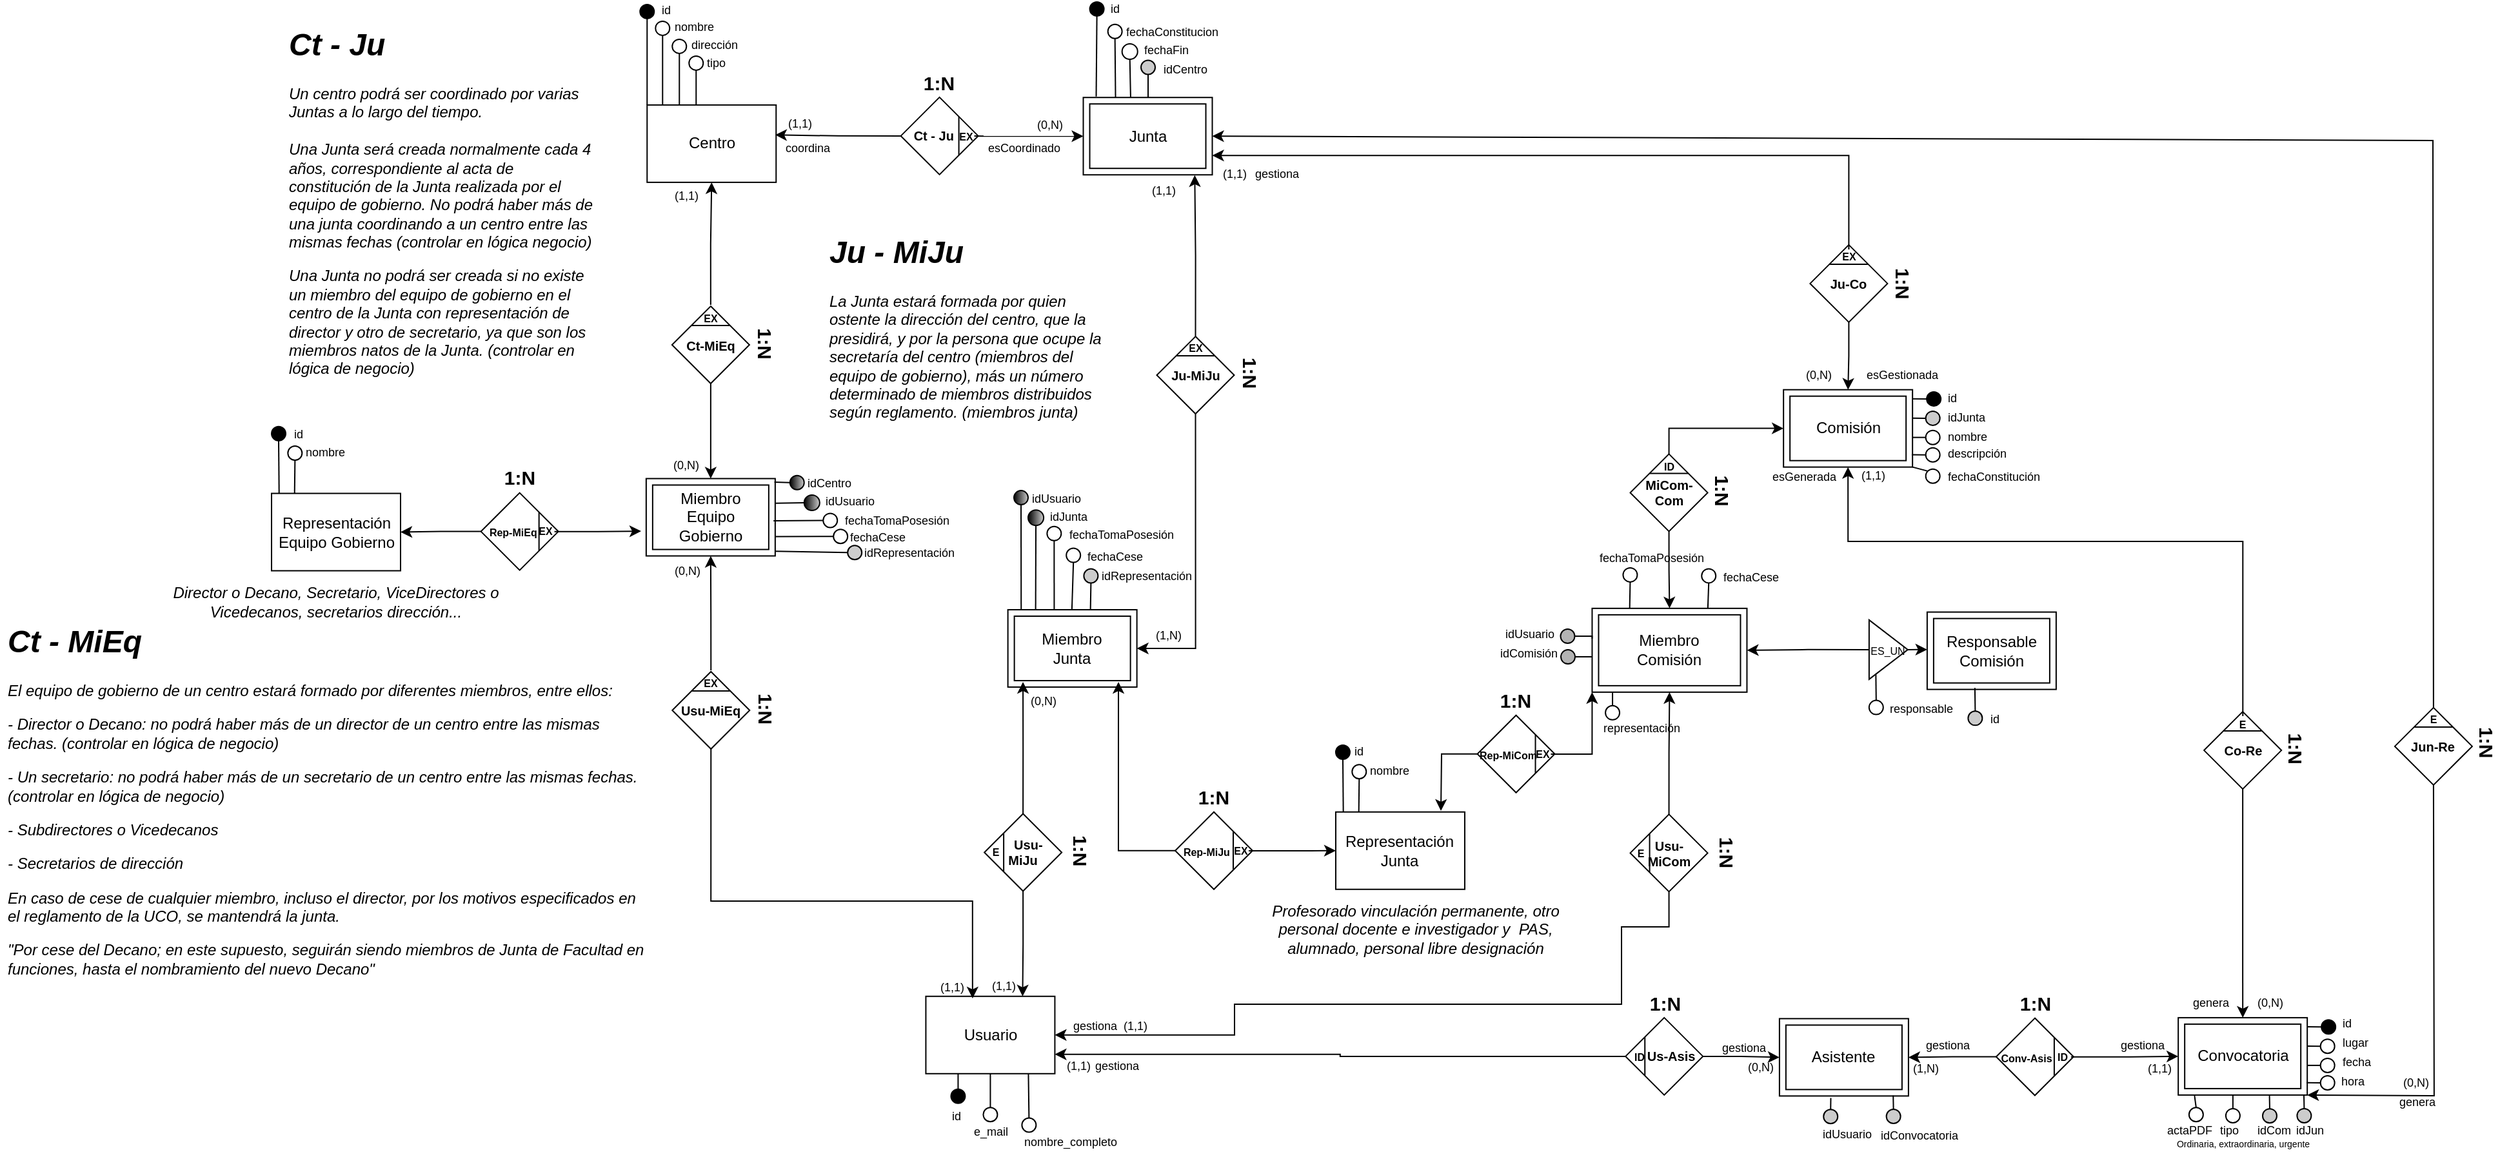 <mxfile version="21.6.1" type="device">
  <diagram id="R2lEEEUBdFMjLlhIrx00" name="Page-1">
    <mxGraphModel dx="2931" dy="965" grid="1" gridSize="10" guides="1" tooltips="1" connect="1" arrows="1" fold="1" page="1" pageScale="1" pageWidth="980" pageHeight="1390" math="0" shadow="0" extFonts="Permanent Marker^https://fonts.googleapis.com/css?family=Permanent+Marker">
      <root>
        <mxCell id="0" />
        <mxCell id="1" parent="0" />
        <mxCell id="MmX11wm5HvuTR1FrTXqp-2" value="Junta" style="shape=ext;margin=3;double=1;whiteSpace=wrap;html=1;align=center;" parent="1" vertex="1">
          <mxGeometry x="462.76" y="306.62" width="100" height="60" as="geometry" />
        </mxCell>
        <mxCell id="MmX11wm5HvuTR1FrTXqp-77" value="id" style="text;html=1;strokeColor=none;fillColor=none;align=left;verticalAlign=middle;whiteSpace=wrap;rounded=0;fontSize=9;" parent="1" vertex="1">
          <mxGeometry x="481.83" y="233.56" width="16.36" height="9.38" as="geometry" />
        </mxCell>
        <mxCell id="MmX11wm5HvuTR1FrTXqp-80" value="" style="endArrow=none;html=1;rounded=0;fontSize=10;entryX=0.1;entryY=-0.012;entryDx=0;entryDy=0;entryPerimeter=0;exitX=0.5;exitY=1;exitDx=0;exitDy=0;" parent="1" source="MmX11wm5HvuTR1FrTXqp-179" target="MmX11wm5HvuTR1FrTXqp-2" edge="1">
          <mxGeometry width="50" height="50" relative="1" as="geometry">
            <mxPoint x="472" y="215" as="sourcePoint" />
            <mxPoint x="472.17" y="271.5" as="targetPoint" />
          </mxGeometry>
        </mxCell>
        <mxCell id="MmX11wm5HvuTR1FrTXqp-179" value="" style="ellipse;whiteSpace=wrap;html=1;aspect=fixed;fillColor=#000000;strokeColor=#000000;fontColor=#000000;" parent="1" vertex="1">
          <mxGeometry x="467.8" y="232.44" width="11" height="11" as="geometry" />
        </mxCell>
        <mxCell id="MmX11wm5HvuTR1FrTXqp-235" value="Comisión" style="shape=ext;margin=3;double=1;whiteSpace=wrap;html=1;align=center;" parent="1" vertex="1">
          <mxGeometry x="1005.58" y="533.32" width="100" height="60" as="geometry" />
        </mxCell>
        <mxCell id="MmX11wm5HvuTR1FrTXqp-239" value="nombre" style="text;html=1;strokeColor=none;fillColor=none;align=left;verticalAlign=middle;whiteSpace=wrap;rounded=0;fontSize=9;" parent="1" vertex="1">
          <mxGeometry x="1130.83" y="564.82" width="65" height="10" as="geometry" />
        </mxCell>
        <mxCell id="MmX11wm5HvuTR1FrTXqp-241" value="id" style="text;html=1;strokeColor=none;fillColor=none;align=left;verticalAlign=middle;whiteSpace=wrap;rounded=0;fontSize=9;" parent="1" vertex="1">
          <mxGeometry x="1130.83" y="534.94" width="73" height="9.38" as="geometry" />
        </mxCell>
        <mxCell id="MmX11wm5HvuTR1FrTXqp-242" value="" style="endArrow=none;html=1;rounded=0;fontSize=10;exitX=0;exitY=0.5;exitDx=0;exitDy=0;entryX=1;entryY=0.5;entryDx=0;entryDy=0;" parent="1" source="MmX11wm5HvuTR1FrTXqp-254" edge="1">
          <mxGeometry width="50" height="50" relative="1" as="geometry">
            <mxPoint x="1095.58" y="497.07" as="sourcePoint" />
            <mxPoint x="1105.58" y="555.32" as="targetPoint" />
          </mxGeometry>
        </mxCell>
        <mxCell id="MmX11wm5HvuTR1FrTXqp-244" value="" style="endArrow=none;html=1;rounded=0;fontSize=10;entryX=1;entryY=0.25;entryDx=0;entryDy=0;exitX=0;exitY=0.5;exitDx=0;exitDy=0;" parent="1" source="MmX11wm5HvuTR1FrTXqp-250" edge="1">
          <mxGeometry width="50" height="50" relative="1" as="geometry">
            <mxPoint x="1095.58" y="460.32" as="sourcePoint" />
            <mxPoint x="1105.58" y="540.32" as="targetPoint" />
          </mxGeometry>
        </mxCell>
        <mxCell id="MmX11wm5HvuTR1FrTXqp-247" value="descripción" style="text;html=1;strokeColor=none;fillColor=none;align=left;verticalAlign=middle;whiteSpace=wrap;rounded=0;fontSize=9;" parent="1" vertex="1">
          <mxGeometry x="1130.83" y="576.82" width="65" height="12.5" as="geometry" />
        </mxCell>
        <mxCell id="MmX11wm5HvuTR1FrTXqp-248" value="" style="endArrow=none;html=1;rounded=0;entryX=0;entryY=0.5;entryDx=0;entryDy=0;exitX=1;exitY=0.75;exitDx=0;exitDy=0;" parent="1" target="MmX11wm5HvuTR1FrTXqp-253" edge="1">
          <mxGeometry width="50" height="50" relative="1" as="geometry">
            <mxPoint x="1105.58" y="570.32" as="sourcePoint" />
            <mxPoint x="1095.58" y="509.57" as="targetPoint" />
          </mxGeometry>
        </mxCell>
        <mxCell id="MmX11wm5HvuTR1FrTXqp-250" value="" style="ellipse;whiteSpace=wrap;html=1;aspect=fixed;fillColor=#000000;strokeColor=#000000;fontColor=#000000;" parent="1" vertex="1">
          <mxGeometry x="1116.57" y="534.94" width="11" height="11" as="geometry" />
        </mxCell>
        <mxCell id="MmX11wm5HvuTR1FrTXqp-253" value="" style="ellipse;whiteSpace=wrap;html=1;aspect=fixed;fillColor=#FFFFFF;strokeColor=#000000;fontColor=#000000;" parent="1" vertex="1">
          <mxGeometry x="1115.83" y="564.82" width="11" height="11" as="geometry" />
        </mxCell>
        <mxCell id="MmX11wm5HvuTR1FrTXqp-254" value="" style="ellipse;whiteSpace=wrap;html=1;aspect=fixed;fillColor=#CCCCCC;strokeColor=#000000;fontColor=#000000;" parent="1" vertex="1">
          <mxGeometry x="1115.83" y="549.94" width="11" height="11" as="geometry" />
        </mxCell>
        <mxCell id="MmX11wm5HvuTR1FrTXqp-260" value="" style="endArrow=none;html=1;rounded=0;entryX=0;entryY=0.5;entryDx=0;entryDy=0;exitX=0.994;exitY=0.84;exitDx=0;exitDy=0;exitPerimeter=0;" parent="1" source="MmX11wm5HvuTR1FrTXqp-235" target="MmX11wm5HvuTR1FrTXqp-261" edge="1">
          <mxGeometry width="50" height="50" relative="1" as="geometry">
            <mxPoint x="1105.58" y="584.82" as="sourcePoint" />
            <mxPoint x="1095.58" y="524.07" as="targetPoint" />
          </mxGeometry>
        </mxCell>
        <mxCell id="MmX11wm5HvuTR1FrTXqp-261" value="" style="ellipse;whiteSpace=wrap;html=1;aspect=fixed;fillColor=#FFFFFF;strokeColor=#000000;fontColor=#000000;" parent="1" vertex="1">
          <mxGeometry x="1115.83" y="578.32" width="11" height="11" as="geometry" />
        </mxCell>
        <mxCell id="MmX11wm5HvuTR1FrTXqp-262" value="fechaConstitución" style="text;html=1;strokeColor=none;fillColor=none;align=left;verticalAlign=middle;whiteSpace=wrap;rounded=0;fontSize=9;" parent="1" vertex="1">
          <mxGeometry x="1130.83" y="594.94" width="65" height="12.5" as="geometry" />
        </mxCell>
        <mxCell id="MmX11wm5HvuTR1FrTXqp-272" value="" style="edgeStyle=orthogonalEdgeStyle;rounded=0;orthogonalLoop=1;jettySize=auto;html=1;" parent="1" source="MmX11wm5HvuTR1FrTXqp-263" target="MmX11wm5HvuTR1FrTXqp-235" edge="1">
          <mxGeometry relative="1" as="geometry" />
        </mxCell>
        <mxCell id="MmX11wm5HvuTR1FrTXqp-263" value="Ju-Co" style="shape=rhombus;perimeter=rhombusPerimeter;whiteSpace=wrap;html=1;align=center;fontStyle=1;fontSize=10;" parent="1" vertex="1">
          <mxGeometry x="1026.2" y="420.94" width="60" height="60" as="geometry" />
        </mxCell>
        <mxCell id="MmX11wm5HvuTR1FrTXqp-264" value="1:N" style="text;html=1;strokeColor=none;fillColor=none;align=center;verticalAlign=middle;whiteSpace=wrap;rounded=0;fontSize=15;fontStyle=1;direction=east;flipV=0;flipH=0;rotation=90;" parent="1" vertex="1">
          <mxGeometry x="1087.08" y="443.06" width="22.5" height="15.75" as="geometry" />
        </mxCell>
        <mxCell id="MmX11wm5HvuTR1FrTXqp-265" value="" style="endArrow=none;html=1;rounded=0;fontColor=#000000;strokeColor=#000000;exitX=1;exitY=1;exitDx=0;exitDy=0;entryX=0;entryY=1;entryDx=0;entryDy=0;" parent="1" edge="1">
          <mxGeometry width="50" height="50" relative="1" as="geometry">
            <mxPoint x="1071.2" y="435.94" as="sourcePoint" />
            <mxPoint x="1041.2" y="435.94" as="targetPoint" />
          </mxGeometry>
        </mxCell>
        <mxCell id="wt0K1hmHgsjhLcT-p73o-27" style="edgeStyle=orthogonalEdgeStyle;rounded=0;orthogonalLoop=1;jettySize=auto;html=1;exitX=0.5;exitY=0;exitDx=0;exitDy=0;entryX=1;entryY=0.75;entryDx=0;entryDy=0;" parent="1" source="MmX11wm5HvuTR1FrTXqp-266" target="MmX11wm5HvuTR1FrTXqp-2" edge="1">
          <mxGeometry relative="1" as="geometry">
            <mxPoint x="1172.01" y="367" as="targetPoint" />
          </mxGeometry>
        </mxCell>
        <mxCell id="MmX11wm5HvuTR1FrTXqp-266" value="EX" style="text;html=1;strokeColor=none;fillColor=none;align=center;verticalAlign=middle;whiteSpace=wrap;rounded=0;fontSize=8;fontStyle=1" parent="1" vertex="1">
          <mxGeometry x="1050.58" y="424.44" width="11.25" height="12" as="geometry" />
        </mxCell>
        <mxCell id="MmX11wm5HvuTR1FrTXqp-273" value="gestiona" style="text;html=1;strokeColor=none;fillColor=none;align=left;verticalAlign=middle;whiteSpace=wrap;rounded=0;fontSize=9;" parent="1" vertex="1">
          <mxGeometry x="594.01" y="359.94" width="55" height="12.5" as="geometry" />
        </mxCell>
        <mxCell id="MmX11wm5HvuTR1FrTXqp-274" value="esGestionada" style="text;html=1;strokeColor=none;fillColor=none;align=left;verticalAlign=middle;whiteSpace=wrap;rounded=0;fontSize=9;" parent="1" vertex="1">
          <mxGeometry x="1067.57" y="515.94" width="55" height="12.5" as="geometry" />
        </mxCell>
        <mxCell id="MmX11wm5HvuTR1FrTXqp-275" value="" style="endArrow=none;html=1;rounded=0;entryX=0;entryY=0;entryDx=0;entryDy=0;exitX=1;exitY=1;exitDx=0;exitDy=0;" parent="1" source="MmX11wm5HvuTR1FrTXqp-235" target="MmX11wm5HvuTR1FrTXqp-276" edge="1">
          <mxGeometry width="50" height="50" relative="1" as="geometry">
            <mxPoint x="1094.28" y="593.2" as="sourcePoint" />
            <mxPoint x="1094.49" y="603.94" as="targetPoint" />
          </mxGeometry>
        </mxCell>
        <mxCell id="MmX11wm5HvuTR1FrTXqp-276" value="" style="ellipse;whiteSpace=wrap;html=1;aspect=fixed;fillColor=#FFFFFF;strokeColor=#000000;fontColor=#000000;" parent="1" vertex="1">
          <mxGeometry x="1115.83" y="594.82" width="11" height="11" as="geometry" />
        </mxCell>
        <mxCell id="MmX11wm5HvuTR1FrTXqp-277" value="idJunta" style="text;html=1;strokeColor=none;fillColor=none;align=left;verticalAlign=middle;whiteSpace=wrap;rounded=0;fontSize=9;" parent="1" vertex="1">
          <mxGeometry x="1130.83" y="548.44" width="65" height="12.5" as="geometry" />
        </mxCell>
        <mxCell id="MmX11wm5HvuTR1FrTXqp-278" value="Convocatoria" style="shape=ext;margin=3;double=1;whiteSpace=wrap;html=1;align=center;" parent="1" vertex="1">
          <mxGeometry x="1311.58" y="1020.45" width="100" height="60" as="geometry" />
        </mxCell>
        <mxCell id="MmX11wm5HvuTR1FrTXqp-279" value="lugar" style="text;html=1;strokeColor=none;fillColor=none;align=left;verticalAlign=middle;whiteSpace=wrap;rounded=0;fontSize=9;" parent="1" vertex="1">
          <mxGeometry x="1436.83" y="1035.45" width="65" height="10" as="geometry" />
        </mxCell>
        <mxCell id="MmX11wm5HvuTR1FrTXqp-280" value="id" style="text;html=1;strokeColor=none;fillColor=none;align=left;verticalAlign=middle;whiteSpace=wrap;rounded=0;fontSize=9;" parent="1" vertex="1">
          <mxGeometry x="1436.83" y="1020.07" width="73" height="9.38" as="geometry" />
        </mxCell>
        <mxCell id="MmX11wm5HvuTR1FrTXqp-281" value="" style="endArrow=none;html=1;rounded=0;fontSize=10;exitX=0;exitY=0.5;exitDx=0;exitDy=0;entryX=1;entryY=0.5;entryDx=0;entryDy=0;" parent="1" source="MmX11wm5HvuTR1FrTXqp-287" edge="1">
          <mxGeometry width="50" height="50" relative="1" as="geometry">
            <mxPoint x="1401.58" y="984.2" as="sourcePoint" />
            <mxPoint x="1411.58" y="1042.45" as="targetPoint" />
          </mxGeometry>
        </mxCell>
        <mxCell id="MmX11wm5HvuTR1FrTXqp-282" value="" style="endArrow=none;html=1;rounded=0;fontSize=10;entryX=1;entryY=0.25;entryDx=0;entryDy=0;exitX=0;exitY=0.5;exitDx=0;exitDy=0;" parent="1" source="MmX11wm5HvuTR1FrTXqp-285" edge="1">
          <mxGeometry width="50" height="50" relative="1" as="geometry">
            <mxPoint x="1401.58" y="947.45" as="sourcePoint" />
            <mxPoint x="1411.58" y="1027.45" as="targetPoint" />
          </mxGeometry>
        </mxCell>
        <mxCell id="MmX11wm5HvuTR1FrTXqp-283" value="fecha" style="text;html=1;strokeColor=none;fillColor=none;align=left;verticalAlign=middle;whiteSpace=wrap;rounded=0;fontSize=9;" parent="1" vertex="1">
          <mxGeometry x="1436.83" y="1049.2" width="65" height="12.5" as="geometry" />
        </mxCell>
        <mxCell id="MmX11wm5HvuTR1FrTXqp-284" value="" style="endArrow=none;html=1;rounded=0;entryX=0;entryY=0.5;entryDx=0;entryDy=0;exitX=1;exitY=0.75;exitDx=0;exitDy=0;" parent="1" target="MmX11wm5HvuTR1FrTXqp-286" edge="1">
          <mxGeometry width="50" height="50" relative="1" as="geometry">
            <mxPoint x="1411.58" y="1057.45" as="sourcePoint" />
            <mxPoint x="1401.58" y="996.7" as="targetPoint" />
          </mxGeometry>
        </mxCell>
        <mxCell id="MmX11wm5HvuTR1FrTXqp-285" value="" style="ellipse;whiteSpace=wrap;html=1;aspect=fixed;fillColor=#000000;strokeColor=#000000;fontColor=#000000;" parent="1" vertex="1">
          <mxGeometry x="1422.57" y="1022.07" width="11" height="11" as="geometry" />
        </mxCell>
        <mxCell id="MmX11wm5HvuTR1FrTXqp-286" value="" style="ellipse;whiteSpace=wrap;html=1;aspect=fixed;fillColor=#FFFFFF;strokeColor=#000000;fontColor=#000000;" parent="1" vertex="1">
          <mxGeometry x="1421.83" y="1051.95" width="11" height="11" as="geometry" />
        </mxCell>
        <mxCell id="MmX11wm5HvuTR1FrTXqp-287" value="" style="ellipse;whiteSpace=wrap;html=1;aspect=fixed;fillColor=#FFFFFF;strokeColor=#000000;fontColor=#000000;" parent="1" vertex="1">
          <mxGeometry x="1421.83" y="1037.07" width="11" height="11" as="geometry" />
        </mxCell>
        <mxCell id="MmX11wm5HvuTR1FrTXqp-288" value="" style="endArrow=none;html=1;rounded=0;entryX=0;entryY=0.5;entryDx=0;entryDy=0;exitX=0.994;exitY=0.84;exitDx=0;exitDy=0;exitPerimeter=0;" parent="1" source="MmX11wm5HvuTR1FrTXqp-278" target="MmX11wm5HvuTR1FrTXqp-289" edge="1">
          <mxGeometry width="50" height="50" relative="1" as="geometry">
            <mxPoint x="1411.58" y="1071.95" as="sourcePoint" />
            <mxPoint x="1401.58" y="1011.2" as="targetPoint" />
          </mxGeometry>
        </mxCell>
        <mxCell id="MmX11wm5HvuTR1FrTXqp-289" value="" style="ellipse;whiteSpace=wrap;html=1;aspect=fixed;fillColor=#FFFFFF;strokeColor=#000000;fontColor=#000000;" parent="1" vertex="1">
          <mxGeometry x="1421.83" y="1065.45" width="11" height="11" as="geometry" />
        </mxCell>
        <mxCell id="MmX11wm5HvuTR1FrTXqp-290" value="hora" style="text;html=1;strokeColor=none;fillColor=none;align=left;verticalAlign=middle;whiteSpace=wrap;rounded=0;fontSize=9;" parent="1" vertex="1">
          <mxGeometry x="1435.57" y="1063.45" width="65" height="12.5" as="geometry" />
        </mxCell>
        <mxCell id="0EHpkeUix3jVTKtLxYQo-2" style="edgeStyle=orthogonalEdgeStyle;rounded=0;orthogonalLoop=1;jettySize=auto;html=1;exitX=0.5;exitY=1;exitDx=0;exitDy=0;entryX=0.5;entryY=0;entryDx=0;entryDy=0;" parent="1" source="MmX11wm5HvuTR1FrTXqp-292" target="MmX11wm5HvuTR1FrTXqp-278" edge="1">
          <mxGeometry relative="1" as="geometry" />
        </mxCell>
        <mxCell id="MmX11wm5HvuTR1FrTXqp-292" value="Co-Re" style="shape=rhombus;perimeter=rhombusPerimeter;whiteSpace=wrap;html=1;align=center;fontStyle=1;fontSize=10;" parent="1" vertex="1">
          <mxGeometry x="1331.57" y="783.06" width="60" height="60" as="geometry" />
        </mxCell>
        <mxCell id="MmX11wm5HvuTR1FrTXqp-293" value="1:N" style="text;html=1;strokeColor=none;fillColor=none;align=center;verticalAlign=middle;whiteSpace=wrap;rounded=0;fontSize=15;fontStyle=1;rotation=90;" parent="1" vertex="1">
          <mxGeometry x="1391.57" y="803.31" width="22.5" height="15.75" as="geometry" />
        </mxCell>
        <mxCell id="MmX11wm5HvuTR1FrTXqp-294" value="" style="endArrow=none;html=1;rounded=0;fontColor=#000000;strokeColor=#000000;exitX=1;exitY=1;exitDx=0;exitDy=0;entryX=0;entryY=1;entryDx=0;entryDy=0;" parent="1" edge="1">
          <mxGeometry width="50" height="50" relative="1" as="geometry">
            <mxPoint x="1376.57" y="798.06" as="sourcePoint" />
            <mxPoint x="1346.57" y="798.06" as="targetPoint" />
          </mxGeometry>
        </mxCell>
        <mxCell id="MmX11wm5HvuTR1FrTXqp-300" value="" style="edgeStyle=orthogonalEdgeStyle;rounded=0;orthogonalLoop=1;jettySize=auto;html=1;entryX=0.5;entryY=1;entryDx=0;entryDy=0;" parent="1" source="MmX11wm5HvuTR1FrTXqp-295" target="MmX11wm5HvuTR1FrTXqp-235" edge="1">
          <mxGeometry relative="1" as="geometry">
            <Array as="points">
              <mxPoint x="1361.94" y="650.94" />
              <mxPoint x="1055.94" y="650.94" />
            </Array>
          </mxGeometry>
        </mxCell>
        <mxCell id="MmX11wm5HvuTR1FrTXqp-295" value="E" style="text;html=1;strokeColor=none;fillColor=none;align=center;verticalAlign=middle;whiteSpace=wrap;rounded=0;fontSize=8;fontStyle=1" parent="1" vertex="1">
          <mxGeometry x="1355.95" y="786.56" width="11.25" height="12" as="geometry" />
        </mxCell>
        <mxCell id="MmX11wm5HvuTR1FrTXqp-296" value="genera" style="text;html=1;strokeColor=none;fillColor=none;align=left;verticalAlign=middle;whiteSpace=wrap;rounded=0;fontSize=9;" parent="1" vertex="1">
          <mxGeometry x="1320.7" y="1003.07" width="55" height="12.5" as="geometry" />
        </mxCell>
        <mxCell id="MmX11wm5HvuTR1FrTXqp-297" value="" style="endArrow=none;html=1;rounded=0;entryX=0.5;entryY=0;entryDx=0;entryDy=0;exitX=0.797;exitY=0.998;exitDx=0;exitDy=0;exitPerimeter=0;" parent="1" edge="1">
          <mxGeometry width="50" height="50" relative="1" as="geometry">
            <mxPoint x="1382.28" y="1080.33" as="sourcePoint" />
            <mxPoint x="1382.49" y="1091.07" as="targetPoint" />
          </mxGeometry>
        </mxCell>
        <mxCell id="MmX11wm5HvuTR1FrTXqp-298" value="" style="ellipse;whiteSpace=wrap;html=1;aspect=fixed;fillColor=#CCCCCC;strokeColor=#000000;fontColor=#000000;" parent="1" vertex="1">
          <mxGeometry x="1376.99" y="1091.07" width="11" height="11" as="geometry" />
        </mxCell>
        <mxCell id="MmX11wm5HvuTR1FrTXqp-299" value="idCom" style="text;html=1;strokeColor=none;fillColor=none;align=left;verticalAlign=middle;whiteSpace=wrap;rounded=0;fontSize=9;" parent="1" vertex="1">
          <mxGeometry x="1371.2" y="1102.07" width="30.25" height="12.5" as="geometry" />
        </mxCell>
        <mxCell id="MmX11wm5HvuTR1FrTXqp-301" value="esGenerada" style="text;html=1;strokeColor=none;fillColor=none;align=left;verticalAlign=middle;whiteSpace=wrap;rounded=0;fontSize=9;" parent="1" vertex="1">
          <mxGeometry x="994.82" y="594.94" width="55" height="12.5" as="geometry" />
        </mxCell>
        <mxCell id="MmX11wm5HvuTR1FrTXqp-302" value="(1,1)" style="text;html=1;strokeColor=none;fillColor=none;align=left;verticalAlign=middle;whiteSpace=wrap;rounded=0;fontSize=9;" parent="1" vertex="1">
          <mxGeometry x="568.51" y="359.94" width="25.5" height="12.5" as="geometry" />
        </mxCell>
        <mxCell id="MmX11wm5HvuTR1FrTXqp-303" value="(0,N)" style="text;html=1;strokeColor=none;fillColor=none;align=left;verticalAlign=middle;whiteSpace=wrap;rounded=0;fontSize=9;" parent="1" vertex="1">
          <mxGeometry x="1021.07" y="515.94" width="25.5" height="12.5" as="geometry" />
        </mxCell>
        <mxCell id="MmX11wm5HvuTR1FrTXqp-304" value="(1,1)" style="text;html=1;strokeColor=none;fillColor=none;align=left;verticalAlign=middle;whiteSpace=wrap;rounded=0;fontSize=9;" parent="1" vertex="1">
          <mxGeometry x="1064.07" y="593.32" width="25.5" height="12.5" as="geometry" />
        </mxCell>
        <mxCell id="MmX11wm5HvuTR1FrTXqp-305" value="(0,N)" style="text;html=1;strokeColor=none;fillColor=none;align=left;verticalAlign=middle;whiteSpace=wrap;rounded=0;fontSize=9;" parent="1" vertex="1">
          <mxGeometry x="1370.95" y="1003.07" width="25.5" height="12.5" as="geometry" />
        </mxCell>
        <mxCell id="MmX11wm5HvuTR1FrTXqp-306" style="edgeStyle=none;rounded=0;orthogonalLoop=1;jettySize=auto;html=1;exitX=0.5;exitY=0;exitDx=0;exitDy=0;endArrow=none;endFill=0;entryX=0.75;entryY=1;entryDx=0;entryDy=0;" parent="1" source="MmX11wm5HvuTR1FrTXqp-307" edge="1">
          <mxGeometry relative="1" as="geometry">
            <mxPoint x="1353.95" y="1080.45" as="targetPoint" />
          </mxGeometry>
        </mxCell>
        <mxCell id="MmX11wm5HvuTR1FrTXqp-307" value="" style="ellipse;whiteSpace=wrap;html=1;aspect=fixed;fillColor=#FFFFFF;strokeColor=#000000;fontColor=#000000;" parent="1" vertex="1">
          <mxGeometry x="1348.45" y="1090.95" width="11" height="11" as="geometry" />
        </mxCell>
        <mxCell id="MmX11wm5HvuTR1FrTXqp-308" value="tipo" style="text;html=1;strokeColor=none;fillColor=none;align=left;verticalAlign=middle;whiteSpace=wrap;rounded=0;fontSize=9;" parent="1" vertex="1">
          <mxGeometry x="1342.2" y="1104.07" width="22.74" height="8.75" as="geometry" />
        </mxCell>
        <mxCell id="MmX11wm5HvuTR1FrTXqp-315" value="Jun-Re" style="shape=rhombus;perimeter=rhombusPerimeter;whiteSpace=wrap;html=1;align=center;fontStyle=1;fontSize=10;" parent="1" vertex="1">
          <mxGeometry x="1479.45" y="779.94" width="60" height="60" as="geometry" />
        </mxCell>
        <mxCell id="MmX11wm5HvuTR1FrTXqp-316" value="1:N" style="text;html=1;strokeColor=none;fillColor=none;align=center;verticalAlign=middle;whiteSpace=wrap;rounded=0;fontSize=15;fontStyle=1;rotation=90;" parent="1" vertex="1">
          <mxGeometry x="1539.45" y="799.44" width="22.5" height="15.75" as="geometry" />
        </mxCell>
        <mxCell id="MmX11wm5HvuTR1FrTXqp-317" value="" style="endArrow=none;html=1;rounded=0;fontColor=#000000;strokeColor=#000000;exitX=1;exitY=1;exitDx=0;exitDy=0;entryX=0;entryY=1;entryDx=0;entryDy=0;" parent="1" edge="1">
          <mxGeometry width="50" height="50" relative="1" as="geometry">
            <mxPoint x="1524.45" y="794.94" as="sourcePoint" />
            <mxPoint x="1494.45" y="794.94" as="targetPoint" />
          </mxGeometry>
        </mxCell>
        <mxCell id="MmX11wm5HvuTR1FrTXqp-318" value="E" style="text;html=1;strokeColor=none;fillColor=none;align=center;verticalAlign=middle;whiteSpace=wrap;rounded=0;fontSize=8;fontStyle=1" parent="1" vertex="1">
          <mxGeometry x="1503.83" y="783.44" width="11.25" height="12" as="geometry" />
        </mxCell>
        <mxCell id="MmX11wm5HvuTR1FrTXqp-324" value="" style="endArrow=classic;html=1;rounded=0;entryX=1;entryY=0.5;entryDx=0;entryDy=0;exitX=0.5;exitY=0;exitDx=0;exitDy=0;" parent="1" source="MmX11wm5HvuTR1FrTXqp-315" target="MmX11wm5HvuTR1FrTXqp-2" edge="1">
          <mxGeometry width="50" height="50" relative="1" as="geometry">
            <mxPoint x="1099.51" y="530" as="sourcePoint" />
            <mxPoint x="1222.01" y="337" as="targetPoint" />
            <Array as="points">
              <mxPoint x="1509" y="340" />
            </Array>
          </mxGeometry>
        </mxCell>
        <mxCell id="MmX11wm5HvuTR1FrTXqp-325" value="" style="endArrow=classic;html=1;rounded=0;exitX=0.5;exitY=1;exitDx=0;exitDy=0;entryX=1;entryY=1;entryDx=0;entryDy=0;" parent="1" source="MmX11wm5HvuTR1FrTXqp-315" target="MmX11wm5HvuTR1FrTXqp-278" edge="1">
          <mxGeometry width="50" height="50" relative="1" as="geometry">
            <mxPoint x="984.45" y="600.94" as="sourcePoint" />
            <mxPoint x="1034.45" y="550.94" as="targetPoint" />
            <Array as="points">
              <mxPoint x="1509.94" y="1080.94" />
            </Array>
          </mxGeometry>
        </mxCell>
        <mxCell id="MmX11wm5HvuTR1FrTXqp-326" value="(0,N)" style="text;html=1;strokeColor=none;fillColor=none;align=left;verticalAlign=middle;whiteSpace=wrap;rounded=0;fontSize=9;" parent="1" vertex="1">
          <mxGeometry x="424.55" y="322" width="25.5" height="12.5" as="geometry" />
        </mxCell>
        <mxCell id="MmX11wm5HvuTR1FrTXqp-327" value="(0,N)" style="text;html=1;strokeColor=none;fillColor=none;align=left;verticalAlign=middle;whiteSpace=wrap;rounded=0;fontSize=9;" parent="1" vertex="1">
          <mxGeometry x="1484.33" y="1064.7" width="25.5" height="12.5" as="geometry" />
        </mxCell>
        <mxCell id="MmX11wm5HvuTR1FrTXqp-328" value="esCoordinado" style="text;html=1;strokeColor=none;fillColor=none;align=left;verticalAlign=middle;whiteSpace=wrap;rounded=0;fontSize=9;" parent="1" vertex="1">
          <mxGeometry x="387.19" y="339.62" width="55" height="12.5" as="geometry" />
        </mxCell>
        <mxCell id="MmX11wm5HvuTR1FrTXqp-329" value="genera" style="text;html=1;strokeColor=none;fillColor=none;align=left;verticalAlign=middle;whiteSpace=wrap;rounded=0;fontSize=9;" parent="1" vertex="1">
          <mxGeometry x="1481.08" y="1079.45" width="55" height="12.5" as="geometry" />
        </mxCell>
        <mxCell id="MmX11wm5HvuTR1FrTXqp-333" value="" style="endArrow=none;html=1;rounded=0;entryX=0.5;entryY=0;entryDx=0;entryDy=0;exitX=0.797;exitY=0.998;exitDx=0;exitDy=0;exitPerimeter=0;" parent="1" edge="1">
          <mxGeometry width="50" height="50" relative="1" as="geometry">
            <mxPoint x="1408.99" y="1080.21" as="sourcePoint" />
            <mxPoint x="1409.2" y="1090.95" as="targetPoint" />
          </mxGeometry>
        </mxCell>
        <mxCell id="MmX11wm5HvuTR1FrTXqp-334" value="" style="ellipse;whiteSpace=wrap;html=1;aspect=fixed;fillColor=#CCCCCC;strokeColor=#000000;fontColor=#000000;" parent="1" vertex="1">
          <mxGeometry x="1403.7" y="1090.95" width="11" height="11" as="geometry" />
        </mxCell>
        <mxCell id="MmX11wm5HvuTR1FrTXqp-336" value="idJun" style="text;html=1;strokeColor=none;fillColor=none;align=left;verticalAlign=middle;whiteSpace=wrap;rounded=0;fontSize=9;" parent="1" vertex="1">
          <mxGeometry x="1401.45" y="1102.07" width="30.25" height="12.5" as="geometry" />
        </mxCell>
        <mxCell id="MmX11wm5HvuTR1FrTXqp-347" value="Miembro&lt;br&gt;Junta" style="shape=ext;margin=3;double=1;whiteSpace=wrap;html=1;align=center;" parent="1" vertex="1">
          <mxGeometry x="404.32" y="703.98" width="100" height="60" as="geometry" />
        </mxCell>
        <mxCell id="MmX11wm5HvuTR1FrTXqp-397" value="Usuario" style="whiteSpace=wrap;html=1;align=center;" parent="1" vertex="1">
          <mxGeometry x="340.72" y="1003.88" width="100" height="60" as="geometry" />
        </mxCell>
        <mxCell id="MmX11wm5HvuTR1FrTXqp-398" value="e_mail" style="text;html=1;strokeColor=none;fillColor=none;align=left;verticalAlign=middle;whiteSpace=wrap;rounded=0;fontSize=9;fontColor=#000000;" parent="1" vertex="1">
          <mxGeometry x="375.97" y="1102.25" width="42.25" height="12.5" as="geometry" />
        </mxCell>
        <mxCell id="MmX11wm5HvuTR1FrTXqp-399" value="nombre_completo" style="text;html=1;strokeColor=none;fillColor=none;align=left;verticalAlign=middle;whiteSpace=wrap;rounded=0;fontSize=9;fontColor=#000000;" parent="1" vertex="1">
          <mxGeometry x="415.01" y="1109.25" width="86" height="15.5" as="geometry" />
        </mxCell>
        <mxCell id="MmX11wm5HvuTR1FrTXqp-400" value="" style="endArrow=none;html=1;rounded=0;fontSize=10;entryX=0.5;entryY=1;entryDx=0;entryDy=0;exitX=0.5;exitY=1;exitDx=0;exitDy=0;strokeColor=#000000;fontColor=#000000;" parent="1" source="MmX11wm5HvuTR1FrTXqp-397" target="MmX11wm5HvuTR1FrTXqp-409" edge="1">
          <mxGeometry width="50" height="50" relative="1" as="geometry">
            <mxPoint x="390.72" y="1134.88" as="sourcePoint" />
            <mxPoint x="414.22" y="983.88" as="targetPoint" />
          </mxGeometry>
        </mxCell>
        <mxCell id="MmX11wm5HvuTR1FrTXqp-406" value="id" style="text;html=1;strokeColor=none;fillColor=none;align=left;verticalAlign=middle;whiteSpace=wrap;rounded=0;fontSize=9;fontColor=#000000;" parent="1" vertex="1">
          <mxGeometry x="359.22" y="1090.5" width="45.25" height="12.5" as="geometry" />
        </mxCell>
        <mxCell id="MmX11wm5HvuTR1FrTXqp-407" value="" style="endArrow=none;html=1;rounded=0;fontColor=#000000;strokeColor=#000000;entryX=0.5;entryY=1;entryDx=0;entryDy=0;exitX=0.25;exitY=1;exitDx=0;exitDy=0;" parent="1" source="MmX11wm5HvuTR1FrTXqp-397" target="MmX11wm5HvuTR1FrTXqp-410" edge="1">
          <mxGeometry width="50" height="50" relative="1" as="geometry">
            <mxPoint x="365.72" y="1134.88" as="sourcePoint" />
            <mxPoint x="414.22" y="971.38" as="targetPoint" />
          </mxGeometry>
        </mxCell>
        <mxCell id="MmX11wm5HvuTR1FrTXqp-408" value="" style="ellipse;whiteSpace=wrap;html=1;aspect=fixed;fillColor=#FFFFFF;strokeColor=#000000;fontColor=#000000;" parent="1" vertex="1">
          <mxGeometry x="415.19" y="1098.25" width="11" height="11" as="geometry" />
        </mxCell>
        <mxCell id="MmX11wm5HvuTR1FrTXqp-409" value="" style="ellipse;whiteSpace=wrap;html=1;aspect=fixed;fillColor=#FFFFFF;strokeColor=#000000;fontColor=#000000;" parent="1" vertex="1">
          <mxGeometry x="385.22" y="1090.13" width="11" height="11" as="geometry" />
        </mxCell>
        <mxCell id="MmX11wm5HvuTR1FrTXqp-410" value="" style="ellipse;whiteSpace=wrap;html=1;aspect=fixed;fillColor=#000000;strokeColor=#000000;fontColor=#000000;" parent="1" vertex="1">
          <mxGeometry x="360.22" y="1075.88" width="11" height="11" as="geometry" />
        </mxCell>
        <mxCell id="MmX11wm5HvuTR1FrTXqp-412" value="" style="endArrow=none;html=1;rounded=0;fontSize=10;entryX=0.5;entryY=0;entryDx=0;entryDy=0;exitX=0.795;exitY=1.004;exitDx=0;exitDy=0;strokeColor=#000000;fontColor=#000000;exitPerimeter=0;" parent="1" source="MmX11wm5HvuTR1FrTXqp-397" target="MmX11wm5HvuTR1FrTXqp-408" edge="1">
          <mxGeometry width="50" height="50" relative="1" as="geometry">
            <mxPoint x="400.72" y="1073.88" as="sourcePoint" />
            <mxPoint x="400.72" y="1111.13" as="targetPoint" />
          </mxGeometry>
        </mxCell>
        <mxCell id="yooLV80YAIJDi9W8emZc-13" style="edgeStyle=orthogonalEdgeStyle;rounded=0;orthogonalLoop=1;jettySize=auto;html=1;exitX=0.5;exitY=0;exitDx=0;exitDy=0;entryX=0.864;entryY=1.005;entryDx=0;entryDy=0;entryPerimeter=0;" parent="1" source="MmX11wm5HvuTR1FrTXqp-569" target="MmX11wm5HvuTR1FrTXqp-2" edge="1">
          <mxGeometry relative="1" as="geometry" />
        </mxCell>
        <mxCell id="wt0K1hmHgsjhLcT-p73o-60" style="edgeStyle=orthogonalEdgeStyle;rounded=0;orthogonalLoop=1;jettySize=auto;html=1;exitX=0.5;exitY=1;exitDx=0;exitDy=0;entryX=1;entryY=0.5;entryDx=0;entryDy=0;" parent="1" source="MmX11wm5HvuTR1FrTXqp-569" target="MmX11wm5HvuTR1FrTXqp-347" edge="1">
          <mxGeometry relative="1" as="geometry" />
        </mxCell>
        <mxCell id="MmX11wm5HvuTR1FrTXqp-569" value="Ju-MiJu" style="shape=rhombus;perimeter=rhombusPerimeter;whiteSpace=wrap;html=1;align=center;fontStyle=1;fontSize=10;" parent="1" vertex="1">
          <mxGeometry x="519.75" y="492.02" width="60" height="60" as="geometry" />
        </mxCell>
        <mxCell id="MmX11wm5HvuTR1FrTXqp-571" value="EX" style="text;html=1;strokeColor=none;fillColor=none;align=center;verticalAlign=middle;whiteSpace=wrap;rounded=0;fontSize=8;fontStyle=1" parent="1" vertex="1">
          <mxGeometry x="543.53" y="491.02" width="12.43" height="20" as="geometry" />
        </mxCell>
        <mxCell id="MmX11wm5HvuTR1FrTXqp-572" value="" style="endArrow=none;html=1;rounded=0;exitX=1;exitY=0;exitDx=0;exitDy=0;entryX=0;entryY=0;entryDx=0;entryDy=0;" parent="1" source="MmX11wm5HvuTR1FrTXqp-569" target="MmX11wm5HvuTR1FrTXqp-569" edge="1">
          <mxGeometry width="50" height="50" relative="1" as="geometry">
            <mxPoint x="429.75" y="512.39" as="sourcePoint" />
            <mxPoint x="479.75" y="462.39" as="targetPoint" />
          </mxGeometry>
        </mxCell>
        <mxCell id="0EHpkeUix3jVTKtLxYQo-9" style="edgeStyle=orthogonalEdgeStyle;rounded=0;orthogonalLoop=1;jettySize=auto;html=1;exitX=0;exitY=0.5;exitDx=0;exitDy=0;entryX=1;entryY=0.5;entryDx=0;entryDy=0;" parent="1" source="MmX11wm5HvuTR1FrTXqp-678" target="0EHpkeUix3jVTKtLxYQo-7" edge="1">
          <mxGeometry relative="1" as="geometry" />
        </mxCell>
        <mxCell id="MmX11wm5HvuTR1FrTXqp-678" value="&lt;font style=&quot;font-size: 8px;&quot;&gt;&amp;nbsp;Conv-Asis&lt;/font&gt;" style="shape=rhombus;perimeter=rhombusPerimeter;whiteSpace=wrap;html=1;align=left;fontStyle=1;fontSize=10;" parent="1" vertex="1">
          <mxGeometry x="1170.45" y="1020.77" width="60" height="60" as="geometry" />
        </mxCell>
        <mxCell id="MmX11wm5HvuTR1FrTXqp-679" value="1:N" style="text;html=1;strokeColor=none;fillColor=none;align=center;verticalAlign=middle;whiteSpace=wrap;rounded=0;fontSize=15;fontStyle=1" parent="1" vertex="1">
          <mxGeometry x="1190.24" y="998.89" width="22.43" height="20" as="geometry" />
        </mxCell>
        <mxCell id="MmX11wm5HvuTR1FrTXqp-682" style="edgeStyle=orthogonalEdgeStyle;rounded=0;orthogonalLoop=1;jettySize=auto;html=1;exitX=1;exitY=0.5;exitDx=0;exitDy=0;entryX=0;entryY=0.5;entryDx=0;entryDy=0;" parent="1" source="MmX11wm5HvuTR1FrTXqp-680" target="MmX11wm5HvuTR1FrTXqp-278" edge="1">
          <mxGeometry relative="1" as="geometry" />
        </mxCell>
        <mxCell id="MmX11wm5HvuTR1FrTXqp-680" value="ID" style="text;html=1;strokeColor=none;fillColor=none;align=center;verticalAlign=middle;whiteSpace=wrap;rounded=0;fontSize=8;fontStyle=1" parent="1" vertex="1">
          <mxGeometry x="1215.99" y="1040.89" width="12.43" height="20" as="geometry" />
        </mxCell>
        <mxCell id="MmX11wm5HvuTR1FrTXqp-681" value="" style="endArrow=none;html=1;rounded=0;exitX=0;exitY=0;exitDx=0;exitDy=0;entryX=0;entryY=1;entryDx=0;entryDy=0;" parent="1" edge="1">
          <mxGeometry width="50" height="50" relative="1" as="geometry">
            <mxPoint x="1215.45" y="1035.77" as="sourcePoint" />
            <mxPoint x="1215.45" y="1065.77" as="targetPoint" />
          </mxGeometry>
        </mxCell>
        <mxCell id="MmX11wm5HvuTR1FrTXqp-689" value="Responsable&lt;br&gt;Comisión" style="shape=ext;margin=3;double=1;whiteSpace=wrap;html=1;align=center;" parent="1" vertex="1">
          <mxGeometry x="1116.94" y="705.8" width="100" height="60" as="geometry" />
        </mxCell>
        <mxCell id="MmX11wm5HvuTR1FrTXqp-694" value="fechaTomaPosesión" style="text;html=1;strokeColor=none;fillColor=none;align=left;verticalAlign=middle;whiteSpace=wrap;rounded=0;fontSize=9;" parent="1" vertex="1">
          <mxGeometry x="861.28" y="657.94" width="65" height="12.5" as="geometry" />
        </mxCell>
        <mxCell id="MmX11wm5HvuTR1FrTXqp-695" value="" style="ellipse;whiteSpace=wrap;html=1;aspect=fixed;fillColor=#FFFFFF;strokeColor=#000000;fontColor=#000000;" parent="1" vertex="1">
          <mxGeometry x="881.22" y="671.44" width="11" height="11" as="geometry" />
        </mxCell>
        <mxCell id="MmX11wm5HvuTR1FrTXqp-696" value="" style="ellipse;whiteSpace=wrap;html=1;aspect=fixed;fillColor=#FFFFFF;strokeColor=#000000;fontColor=#000000;" parent="1" vertex="1">
          <mxGeometry x="942.11" y="672.19" width="11" height="11" as="geometry" />
        </mxCell>
        <mxCell id="MmX11wm5HvuTR1FrTXqp-697" value="fechaCese" style="text;html=1;strokeColor=none;fillColor=none;align=left;verticalAlign=middle;whiteSpace=wrap;rounded=0;fontSize=9;" parent="1" vertex="1">
          <mxGeometry x="956.63" y="672.25" width="45.06" height="12.5" as="geometry" />
        </mxCell>
        <mxCell id="MmX11wm5HvuTR1FrTXqp-698" value="" style="endArrow=none;html=1;rounded=0;exitX=0.176;exitY=0.008;exitDx=0;exitDy=0;exitPerimeter=0;entryX=0.5;entryY=1;entryDx=0;entryDy=0;" parent="1" target="MmX11wm5HvuTR1FrTXqp-695" edge="1">
          <mxGeometry width="50" height="50" relative="1" as="geometry">
            <mxPoint x="886.32" y="702.92" as="sourcePoint" />
            <mxPoint x="884.28" y="667.94" as="targetPoint" />
          </mxGeometry>
        </mxCell>
        <mxCell id="MmX11wm5HvuTR1FrTXqp-699" value="" style="endArrow=none;html=1;rounded=0;entryX=0.5;entryY=1;entryDx=0;entryDy=0;exitX=0.782;exitY=0.008;exitDx=0;exitDy=0;exitPerimeter=0;" parent="1" target="MmX11wm5HvuTR1FrTXqp-696" edge="1">
          <mxGeometry width="50" height="50" relative="1" as="geometry">
            <mxPoint x="946.92" y="702.92" as="sourcePoint" />
            <mxPoint x="942.7" y="676.9" as="targetPoint" />
          </mxGeometry>
        </mxCell>
        <mxCell id="MmX11wm5HvuTR1FrTXqp-712" style="edgeStyle=orthogonalEdgeStyle;rounded=0;orthogonalLoop=1;jettySize=auto;html=1;exitX=1;exitY=0.5;exitDx=0;exitDy=0;entryX=0;entryY=0.5;entryDx=0;entryDy=0;" parent="1" source="MmX11wm5HvuTR1FrTXqp-706" target="MmX11wm5HvuTR1FrTXqp-689" edge="1">
          <mxGeometry relative="1" as="geometry" />
        </mxCell>
        <mxCell id="MmX11wm5HvuTR1FrTXqp-706" value="" style="triangle;whiteSpace=wrap;html=1;rotation=-90;direction=south;" parent="1" vertex="1">
          <mxGeometry x="1063.94" y="719.94" width="46" height="30" as="geometry" />
        </mxCell>
        <mxCell id="yooLV80YAIJDi9W8emZc-42" value="" style="edgeStyle=orthogonalEdgeStyle;rounded=0;orthogonalLoop=1;jettySize=auto;html=1;exitX=0;exitY=0.5;exitDx=0;exitDy=0;" parent="1" source="MmX11wm5HvuTR1FrTXqp-706" target="yooLV80YAIJDi9W8emZc-2" edge="1">
          <mxGeometry relative="1" as="geometry">
            <mxPoint x="1034.94" y="735.94" as="sourcePoint" />
          </mxGeometry>
        </mxCell>
        <mxCell id="MmX11wm5HvuTR1FrTXqp-707" value="ES_UN" style="text;html=1;strokeColor=none;fillColor=none;align=center;verticalAlign=middle;whiteSpace=wrap;rounded=0;fontSize=8;direction=south;" parent="1" vertex="1">
          <mxGeometry x="1080.565" y="720.685" width="10.75" height="30" as="geometry" />
        </mxCell>
        <mxCell id="yooLV80YAIJDi9W8emZc-2" value="Miembro&lt;br&gt;Comisión" style="shape=ext;margin=3;double=1;whiteSpace=wrap;html=1;align=center;" parent="1" vertex="1">
          <mxGeometry x="857.23" y="702.92" width="120" height="65" as="geometry" />
        </mxCell>
        <mxCell id="yooLV80YAIJDi9W8emZc-31" style="edgeStyle=orthogonalEdgeStyle;rounded=0;orthogonalLoop=1;jettySize=auto;html=1;exitX=0.5;exitY=1;exitDx=0;exitDy=0;entryX=0.5;entryY=0;entryDx=0;entryDy=0;" parent="1" source="yooLV80YAIJDi9W8emZc-15" target="yooLV80YAIJDi9W8emZc-2" edge="1">
          <mxGeometry relative="1" as="geometry" />
        </mxCell>
        <mxCell id="yooLV80YAIJDi9W8emZc-34" style="edgeStyle=orthogonalEdgeStyle;rounded=0;orthogonalLoop=1;jettySize=auto;html=1;exitX=0.5;exitY=0;exitDx=0;exitDy=0;entryX=0;entryY=0.5;entryDx=0;entryDy=0;startArrow=none;" parent="1" source="yooLV80YAIJDi9W8emZc-15" target="MmX11wm5HvuTR1FrTXqp-235" edge="1">
          <mxGeometry relative="1" as="geometry" />
        </mxCell>
        <mxCell id="yooLV80YAIJDi9W8emZc-15" value="MiCom-&lt;br&gt;Com" style="shape=rhombus;perimeter=rhombusPerimeter;whiteSpace=wrap;html=1;align=center;fontStyle=1;fontSize=10;" parent="1" vertex="1">
          <mxGeometry x="886.78" y="583.19" width="60" height="60" as="geometry" />
        </mxCell>
        <mxCell id="yooLV80YAIJDi9W8emZc-17" value="ID" style="text;html=1;strokeColor=none;fillColor=none;align=center;verticalAlign=middle;whiteSpace=wrap;rounded=0;fontSize=8;fontStyle=1" parent="1" vertex="1">
          <mxGeometry x="910.57" y="583.19" width="12.43" height="20" as="geometry" />
        </mxCell>
        <mxCell id="yooLV80YAIJDi9W8emZc-18" value="" style="endArrow=none;html=1;rounded=0;exitX=1;exitY=0;exitDx=0;exitDy=0;entryX=0;entryY=0;entryDx=0;entryDy=0;" parent="1" source="yooLV80YAIJDi9W8emZc-15" target="yooLV80YAIJDi9W8emZc-15" edge="1">
          <mxGeometry width="50" height="50" relative="1" as="geometry">
            <mxPoint x="796.78" y="603.56" as="sourcePoint" />
            <mxPoint x="846.78" y="553.56" as="targetPoint" />
          </mxGeometry>
        </mxCell>
        <mxCell id="yooLV80YAIJDi9W8emZc-27" style="edgeStyle=orthogonalEdgeStyle;rounded=0;orthogonalLoop=1;jettySize=auto;html=1;exitX=0.5;exitY=1;exitDx=0;exitDy=0;entryX=1;entryY=0.5;entryDx=0;entryDy=0;" parent="1" source="yooLV80YAIJDi9W8emZc-23" target="MmX11wm5HvuTR1FrTXqp-397" edge="1">
          <mxGeometry relative="1" as="geometry">
            <Array as="points">
              <mxPoint x="917" y="950" />
              <mxPoint x="880" y="950" />
              <mxPoint x="880" y="1010" />
              <mxPoint x="580" y="1010" />
              <mxPoint x="580" y="1034" />
            </Array>
          </mxGeometry>
        </mxCell>
        <mxCell id="yooLV80YAIJDi9W8emZc-33" style="edgeStyle=orthogonalEdgeStyle;rounded=0;orthogonalLoop=1;jettySize=auto;html=1;exitX=0.5;exitY=0;exitDx=0;exitDy=0;entryX=0.5;entryY=1;entryDx=0;entryDy=0;" parent="1" source="yooLV80YAIJDi9W8emZc-23" target="yooLV80YAIJDi9W8emZc-2" edge="1">
          <mxGeometry relative="1" as="geometry" />
        </mxCell>
        <mxCell id="yooLV80YAIJDi9W8emZc-23" value="Usu-&lt;br&gt;MiCom" style="shape=rhombus;perimeter=rhombusPerimeter;whiteSpace=wrap;html=1;align=center;fontStyle=1;fontSize=10;" parent="1" vertex="1">
          <mxGeometry x="886.78" y="862.69" width="60" height="60" as="geometry" />
        </mxCell>
        <mxCell id="yooLV80YAIJDi9W8emZc-24" value="1:N" style="text;html=1;strokeColor=none;fillColor=none;align=center;verticalAlign=middle;whiteSpace=wrap;rounded=0;fontSize=15;fontStyle=1;rotation=90;" parent="1" vertex="1">
          <mxGeometry x="950.47" y="883.18" width="22.43" height="20" as="geometry" />
        </mxCell>
        <mxCell id="yooLV80YAIJDi9W8emZc-25" value="E" style="text;html=1;strokeColor=none;fillColor=none;align=center;verticalAlign=middle;whiteSpace=wrap;rounded=0;fontSize=8;fontStyle=1" parent="1" vertex="1">
          <mxGeometry x="889.32" y="882.81" width="12.43" height="20" as="geometry" />
        </mxCell>
        <mxCell id="yooLV80YAIJDi9W8emZc-26" value="" style="endArrow=none;html=1;rounded=0;exitX=0;exitY=0;exitDx=0;exitDy=0;entryX=0;entryY=1;entryDx=0;entryDy=0;" parent="1" source="yooLV80YAIJDi9W8emZc-23" target="yooLV80YAIJDi9W8emZc-23" edge="1">
          <mxGeometry width="50" height="50" relative="1" as="geometry">
            <mxPoint x="796.78" y="883.06" as="sourcePoint" />
            <mxPoint x="846.78" y="833.06" as="targetPoint" />
          </mxGeometry>
        </mxCell>
        <mxCell id="yooLV80YAIJDi9W8emZc-61" value="idComisión" style="text;html=1;strokeColor=none;fillColor=none;align=left;verticalAlign=middle;whiteSpace=wrap;rounded=0;fontSize=9;" parent="1" vertex="1">
          <mxGeometry x="784" y="733.42" width="28.52" height="10" as="geometry" />
        </mxCell>
        <mxCell id="yooLV80YAIJDi9W8emZc-62" value="idUsuario" style="text;html=1;strokeColor=none;fillColor=none;align=left;verticalAlign=middle;whiteSpace=wrap;rounded=0;fontSize=9;" parent="1" vertex="1">
          <mxGeometry x="788" y="718.04" width="35.52" height="9.38" as="geometry" />
        </mxCell>
        <mxCell id="yooLV80YAIJDi9W8emZc-63" style="edgeStyle=orthogonalEdgeStyle;rounded=0;orthogonalLoop=1;jettySize=auto;html=1;exitX=1;exitY=0.5;exitDx=0;exitDy=0;entryX=0.002;entryY=0.34;entryDx=0;entryDy=0;entryPerimeter=0;fontColor=#B3B3B3;endArrow=none;endFill=0;" parent="1" source="yooLV80YAIJDi9W8emZc-64" edge="1">
          <mxGeometry relative="1" as="geometry">
            <mxPoint x="857.23" y="726.34" as="targetPoint" />
          </mxGeometry>
        </mxCell>
        <mxCell id="yooLV80YAIJDi9W8emZc-64" value="" style="ellipse;whiteSpace=wrap;html=1;aspect=fixed;fillColor=#B3B3B3;strokeColor=#000000;fontColor=#000000;" parent="1" vertex="1">
          <mxGeometry x="832.74" y="719.04" width="11" height="11" as="geometry" />
        </mxCell>
        <mxCell id="yooLV80YAIJDi9W8emZc-65" style="edgeStyle=orthogonalEdgeStyle;rounded=0;orthogonalLoop=1;jettySize=auto;html=1;exitX=1;exitY=0.5;exitDx=0;exitDy=0;entryX=0.002;entryY=0.585;entryDx=0;entryDy=0;entryPerimeter=0;fontColor=#B3B3B3;endArrow=none;endFill=0;" parent="1" source="yooLV80YAIJDi9W8emZc-66" edge="1">
          <mxGeometry relative="1" as="geometry">
            <mxPoint x="857.23" y="741.04" as="targetPoint" />
          </mxGeometry>
        </mxCell>
        <mxCell id="yooLV80YAIJDi9W8emZc-66" value="" style="ellipse;whiteSpace=wrap;html=1;aspect=fixed;fillColor=#B3B3B3;strokeColor=#000000;fontColor=#000000;" parent="1" vertex="1">
          <mxGeometry x="833" y="735.04" width="11" height="11" as="geometry" />
        </mxCell>
        <mxCell id="yooLV80YAIJDi9W8emZc-67" value="" style="edgeStyle=none;rounded=0;orthogonalLoop=1;jettySize=auto;html=1;endArrow=none;endFill=0;exitX=0.5;exitY=0;exitDx=0;exitDy=0;" parent="1" source="yooLV80YAIJDi9W8emZc-68" edge="1">
          <mxGeometry relative="1" as="geometry">
            <mxPoint x="1154.19" y="777.67" as="sourcePoint" />
            <mxPoint x="1153.94" y="764.67" as="targetPoint" />
          </mxGeometry>
        </mxCell>
        <mxCell id="yooLV80YAIJDi9W8emZc-68" value="" style="ellipse;whiteSpace=wrap;html=1;aspect=fixed;fillColor=#CCCCCC;strokeColor=#000000;fontColor=#000000;" parent="1" vertex="1">
          <mxGeometry x="1148.69" y="782.67" width="11" height="11" as="geometry" />
        </mxCell>
        <mxCell id="yooLV80YAIJDi9W8emZc-69" value="id" style="text;html=1;strokeColor=none;fillColor=none;align=left;verticalAlign=middle;whiteSpace=wrap;rounded=0;fontSize=9;" parent="1" vertex="1">
          <mxGeometry x="1164.44" y="783.42" width="48.5" height="11.75" as="geometry" />
        </mxCell>
        <mxCell id="yooLV80YAIJDi9W8emZc-70" value="responsable" style="text;html=1;strokeColor=none;fillColor=none;align=left;verticalAlign=middle;whiteSpace=wrap;rounded=0;fontSize=9;" parent="1" vertex="1">
          <mxGeometry x="1086.44" y="774.31" width="21" height="12.5" as="geometry" />
        </mxCell>
        <mxCell id="yooLV80YAIJDi9W8emZc-71" value="" style="endArrow=none;html=1;rounded=0;entryX=0.5;entryY=0;entryDx=0;entryDy=0;exitX=0.174;exitY=0.907;exitDx=0;exitDy=0;exitPerimeter=0;" parent="1" source="MmX11wm5HvuTR1FrTXqp-706" target="yooLV80YAIJDi9W8emZc-72" edge="1">
          <mxGeometry width="50" height="50" relative="1" as="geometry">
            <mxPoint x="1082.94" y="750.94" as="sourcePoint" />
            <mxPoint x="1072.57" y="764.56" as="targetPoint" />
          </mxGeometry>
        </mxCell>
        <mxCell id="yooLV80YAIJDi9W8emZc-72" value="" style="ellipse;whiteSpace=wrap;html=1;aspect=fixed;fillColor=#FFFFFF;strokeColor=#000000;fontColor=#000000;" parent="1" vertex="1">
          <mxGeometry x="1071.91" y="774.31" width="11" height="11" as="geometry" />
        </mxCell>
        <mxCell id="_VbOPjBLyvqnEfAaVFIH-1" value="Centro" style="whiteSpace=wrap;html=1;align=center;points=[[0,0,0,0,0],[0,0.25,0,0,0],[0,0.5,0,0,0],[0,0.75,0,0,0],[0,1,0,0,0],[0.12,0,0,0,0],[0.25,0,0,0,0],[0.25,1,0,0,0],[0.38,0,0,0,0],[0.5,0,0,0,0],[0.5,1,0,0,0],[0.63,0,0,0,0],[0.75,0,0,0,0],[0.75,1,0,0,0],[0.88,0,0,0,0],[1,0,0,0,0],[1,0.25,0,0,0],[1,0.5,0,0,0],[1,0.75,0,0,0],[1,1,0,0,0]];" parent="1" vertex="1">
          <mxGeometry x="124.64" y="312.44" width="100" height="60" as="geometry" />
        </mxCell>
        <mxCell id="wt0K1hmHgsjhLcT-p73o-23" style="edgeStyle=orthogonalEdgeStyle;rounded=0;orthogonalLoop=1;jettySize=auto;html=1;exitX=0;exitY=0.5;exitDx=0;exitDy=0;entryX=0.993;entryY=0.387;entryDx=0;entryDy=0;entryPerimeter=0;" parent="1" source="_VbOPjBLyvqnEfAaVFIH-2" target="_VbOPjBLyvqnEfAaVFIH-1" edge="1">
          <mxGeometry relative="1" as="geometry" />
        </mxCell>
        <mxCell id="_VbOPjBLyvqnEfAaVFIH-2" value="&amp;nbsp; &amp;nbsp;Ct - Ju" style="shape=rhombus;perimeter=rhombusPerimeter;whiteSpace=wrap;html=1;align=left;fontStyle=1;fontSize=10;" parent="1" vertex="1">
          <mxGeometry x="321.3" y="306.44" width="60" height="60" as="geometry" />
        </mxCell>
        <mxCell id="_VbOPjBLyvqnEfAaVFIH-4" value="1:N" style="text;html=1;strokeColor=none;fillColor=none;align=center;verticalAlign=middle;whiteSpace=wrap;rounded=0;fontSize=15;fontStyle=1" parent="1" vertex="1">
          <mxGeometry x="340.09" y="284.56" width="22.43" height="20" as="geometry" />
        </mxCell>
        <mxCell id="_VbOPjBLyvqnEfAaVFIH-5" value="(1,1)" style="text;html=1;strokeColor=none;fillColor=none;align=left;verticalAlign=middle;whiteSpace=wrap;rounded=0;fontSize=9;" parent="1" vertex="1">
          <mxGeometry x="232.09" y="321.12" width="22.5" height="12.5" as="geometry" />
        </mxCell>
        <mxCell id="_VbOPjBLyvqnEfAaVFIH-6" value="coordina" style="text;html=1;strokeColor=none;fillColor=none;align=left;verticalAlign=middle;whiteSpace=wrap;rounded=0;fontSize=9;" parent="1" vertex="1">
          <mxGeometry x="230.09" y="340.12" width="50" height="12.5" as="geometry" />
        </mxCell>
        <mxCell id="_VbOPjBLyvqnEfAaVFIH-7" value="nombre" style="text;html=1;strokeColor=none;fillColor=none;align=left;verticalAlign=middle;whiteSpace=wrap;rounded=0;fontSize=9;" parent="1" vertex="1">
          <mxGeometry x="143.75" y="245.94" width="37.5" height="12.5" as="geometry" />
        </mxCell>
        <mxCell id="_VbOPjBLyvqnEfAaVFIH-8" value="dirección" style="text;html=1;strokeColor=none;fillColor=none;align=left;verticalAlign=middle;whiteSpace=wrap;rounded=0;fontSize=9;" parent="1" vertex="1">
          <mxGeometry x="157.14" y="259.94" width="63.5" height="12.5" as="geometry" />
        </mxCell>
        <mxCell id="_VbOPjBLyvqnEfAaVFIH-9" value="tipo" style="text;html=1;strokeColor=none;fillColor=none;align=left;verticalAlign=middle;whiteSpace=wrap;rounded=0;fontSize=9;" parent="1" vertex="1">
          <mxGeometry x="169.14" y="273.5" width="53.5" height="12.5" as="geometry" />
        </mxCell>
        <mxCell id="_VbOPjBLyvqnEfAaVFIH-10" value="" style="endArrow=none;html=1;rounded=0;fontSize=11;entryX=0.5;entryY=1;entryDx=0;entryDy=0;exitX=0;exitY=0;exitDx=0;exitDy=0;" parent="1" source="_VbOPjBLyvqnEfAaVFIH-1" target="_VbOPjBLyvqnEfAaVFIH-20" edge="1">
          <mxGeometry width="50" height="50" relative="1" as="geometry">
            <mxPoint x="204.64" y="292.44" as="sourcePoint" />
            <mxPoint x="217.14" y="199.94" as="targetPoint" />
          </mxGeometry>
        </mxCell>
        <mxCell id="_VbOPjBLyvqnEfAaVFIH-11" value="" style="endArrow=none;html=1;rounded=0;fontSize=11;entryX=0;entryY=0.5;entryDx=0;entryDy=0;exitX=0.25;exitY=0;exitDx=0;exitDy=0;startArrow=none;" parent="1" source="_VbOPjBLyvqnEfAaVFIH-23" edge="1">
          <mxGeometry width="50" height="50" relative="1" as="geometry">
            <mxPoint x="134.64" y="335.44" as="sourcePoint" />
            <mxPoint x="147.14" y="268.94" as="targetPoint" />
          </mxGeometry>
        </mxCell>
        <mxCell id="_VbOPjBLyvqnEfAaVFIH-12" value="" style="endArrow=none;html=1;rounded=0;fontSize=11;entryX=0.5;entryY=1;entryDx=0;entryDy=0;exitX=0.38;exitY=0;exitDx=0;exitDy=0;exitPerimeter=0;" parent="1" source="_VbOPjBLyvqnEfAaVFIH-1" target="_VbOPjBLyvqnEfAaVFIH-21" edge="1">
          <mxGeometry width="50" height="50" relative="1" as="geometry">
            <mxPoint x="204.64" y="292.44" as="sourcePoint" />
            <mxPoint x="217.14" y="238.69" as="targetPoint" />
          </mxGeometry>
        </mxCell>
        <mxCell id="wt0K1hmHgsjhLcT-p73o-24" style="edgeStyle=orthogonalEdgeStyle;rounded=0;orthogonalLoop=1;jettySize=auto;html=1;exitX=1;exitY=0.5;exitDx=0;exitDy=0;entryX=0;entryY=0.5;entryDx=0;entryDy=0;" parent="1" source="_VbOPjBLyvqnEfAaVFIH-15" target="MmX11wm5HvuTR1FrTXqp-2" edge="1">
          <mxGeometry relative="1" as="geometry" />
        </mxCell>
        <mxCell id="_VbOPjBLyvqnEfAaVFIH-15" value="EX" style="text;html=1;strokeColor=none;fillColor=none;align=center;verticalAlign=middle;whiteSpace=wrap;rounded=0;fontSize=8;fontStyle=1" parent="1" vertex="1">
          <mxGeometry x="365.84" y="326.56" width="12.43" height="20" as="geometry" />
        </mxCell>
        <mxCell id="_VbOPjBLyvqnEfAaVFIH-16" value="" style="endArrow=none;html=1;rounded=0;exitX=0;exitY=0;exitDx=0;exitDy=0;entryX=0;entryY=1;entryDx=0;entryDy=0;" parent="1" edge="1">
          <mxGeometry width="50" height="50" relative="1" as="geometry">
            <mxPoint x="366.3" y="321.44" as="sourcePoint" />
            <mxPoint x="366.3" y="351.44" as="targetPoint" />
          </mxGeometry>
        </mxCell>
        <mxCell id="_VbOPjBLyvqnEfAaVFIH-17" value="id" style="text;html=1;strokeColor=none;fillColor=none;align=left;verticalAlign=middle;whiteSpace=wrap;rounded=0;fontSize=9;" parent="1" vertex="1">
          <mxGeometry x="134.14" y="232.94" width="70.5" height="12.5" as="geometry" />
        </mxCell>
        <mxCell id="_VbOPjBLyvqnEfAaVFIH-18" value="" style="endArrow=none;html=1;rounded=0;fontSize=10;fontColor=#000000;strokeColor=#000000;exitX=0.12;exitY=0;exitDx=0;exitDy=0;entryX=0.5;entryY=1;entryDx=0;entryDy=0;exitPerimeter=0;" parent="1" source="_VbOPjBLyvqnEfAaVFIH-1" target="_VbOPjBLyvqnEfAaVFIH-19" edge="1">
          <mxGeometry width="50" height="50" relative="1" as="geometry">
            <mxPoint x="204.64" y="332.44" as="sourcePoint" />
            <mxPoint x="217.14" y="212.94" as="targetPoint" />
          </mxGeometry>
        </mxCell>
        <mxCell id="_VbOPjBLyvqnEfAaVFIH-19" value="" style="ellipse;whiteSpace=wrap;html=1;aspect=fixed;fillColor=#FFFFFF;strokeColor=#000000;fontColor=#000000;" parent="1" vertex="1">
          <mxGeometry x="131.14" y="247.44" width="11" height="11" as="geometry" />
        </mxCell>
        <mxCell id="_VbOPjBLyvqnEfAaVFIH-20" value="" style="ellipse;whiteSpace=wrap;html=1;aspect=fixed;fillColor=#000000;strokeColor=#000000;fontColor=#000000;" parent="1" vertex="1">
          <mxGeometry x="119.14" y="234.44" width="11" height="11" as="geometry" />
        </mxCell>
        <mxCell id="_VbOPjBLyvqnEfAaVFIH-21" value="" style="ellipse;whiteSpace=wrap;html=1;aspect=fixed;fillColor=#FFFFFF;strokeColor=#000000;fontColor=#000000;" parent="1" vertex="1">
          <mxGeometry x="157.14" y="274.44" width="11" height="11" as="geometry" />
        </mxCell>
        <mxCell id="_VbOPjBLyvqnEfAaVFIH-23" value="" style="ellipse;whiteSpace=wrap;html=1;aspect=fixed;fillColor=#FFFFFF;strokeColor=#000000;fontColor=#000000;" parent="1" vertex="1">
          <mxGeometry x="144.14" y="261.44" width="11" height="11" as="geometry" />
        </mxCell>
        <mxCell id="_VbOPjBLyvqnEfAaVFIH-24" value="" style="endArrow=none;html=1;rounded=0;fontSize=11;entryX=0.5;entryY=1;entryDx=0;entryDy=0;exitX=0.25;exitY=0;exitDx=0;exitDy=0;" parent="1" source="_VbOPjBLyvqnEfAaVFIH-1" target="_VbOPjBLyvqnEfAaVFIH-23" edge="1">
          <mxGeometry width="50" height="50" relative="1" as="geometry">
            <mxPoint x="149.64" y="312.44" as="sourcePoint" />
            <mxPoint x="217.14" y="225.94" as="targetPoint" />
          </mxGeometry>
        </mxCell>
        <mxCell id="_VbOPjBLyvqnEfAaVFIH-31" value="1:N" style="text;html=1;strokeColor=none;fillColor=none;align=center;verticalAlign=middle;whiteSpace=wrap;rounded=0;fontSize=15;fontStyle=1;direction=east;flipV=0;flipH=0;rotation=90;" parent="1" vertex="1">
          <mxGeometry x="946.78" y="603.43" width="22.5" height="15.75" as="geometry" />
        </mxCell>
        <mxCell id="_VbOPjBLyvqnEfAaVFIH-35" value="1:N" style="text;html=1;strokeColor=none;fillColor=none;align=center;verticalAlign=middle;whiteSpace=wrap;rounded=0;fontSize=15;fontStyle=1;rotation=90;" parent="1" vertex="1">
          <mxGeometry x="581.35" y="511.02" width="22.43" height="20" as="geometry" />
        </mxCell>
        <mxCell id="0EHpkeUix3jVTKtLxYQo-8" style="edgeStyle=orthogonalEdgeStyle;rounded=0;orthogonalLoop=1;jettySize=auto;html=1;exitX=1;exitY=0.5;exitDx=0;exitDy=0;entryX=0;entryY=0.5;entryDx=0;entryDy=0;" parent="1" source="0EHpkeUix3jVTKtLxYQo-3" target="0EHpkeUix3jVTKtLxYQo-7" edge="1">
          <mxGeometry relative="1" as="geometry" />
        </mxCell>
        <mxCell id="0EHpkeUix3jVTKtLxYQo-10" style="edgeStyle=orthogonalEdgeStyle;rounded=0;orthogonalLoop=1;jettySize=auto;html=1;exitX=0;exitY=0.5;exitDx=0;exitDy=0;entryX=1;entryY=0.75;entryDx=0;entryDy=0;" parent="1" source="0EHpkeUix3jVTKtLxYQo-3" target="MmX11wm5HvuTR1FrTXqp-397" edge="1">
          <mxGeometry relative="1" as="geometry" />
        </mxCell>
        <mxCell id="0EHpkeUix3jVTKtLxYQo-3" value="&amp;nbsp; &amp;nbsp; Us-Asis" style="shape=rhombus;perimeter=rhombusPerimeter;whiteSpace=wrap;html=1;align=center;fontStyle=1;fontSize=10;" parent="1" vertex="1">
          <mxGeometry x="883.11" y="1020.45" width="60" height="60" as="geometry" />
        </mxCell>
        <mxCell id="0EHpkeUix3jVTKtLxYQo-4" value="1:N" style="text;html=1;strokeColor=none;fillColor=none;align=center;verticalAlign=middle;whiteSpace=wrap;rounded=0;fontSize=15;fontStyle=1" parent="1" vertex="1">
          <mxGeometry x="902.9" y="998.57" width="22.43" height="20" as="geometry" />
        </mxCell>
        <mxCell id="0EHpkeUix3jVTKtLxYQo-5" value="ID" style="text;html=1;strokeColor=none;fillColor=none;align=center;verticalAlign=middle;whiteSpace=wrap;rounded=0;fontSize=8;fontStyle=1" parent="1" vertex="1">
          <mxGeometry x="887.65" y="1040.57" width="12.43" height="20" as="geometry" />
        </mxCell>
        <mxCell id="0EHpkeUix3jVTKtLxYQo-6" value="" style="endArrow=none;html=1;rounded=0;exitX=0;exitY=0;exitDx=0;exitDy=0;entryX=0;entryY=1;entryDx=0;entryDy=0;" parent="1" edge="1">
          <mxGeometry width="50" height="50" relative="1" as="geometry">
            <mxPoint x="898.11" y="1035.45" as="sourcePoint" />
            <mxPoint x="898.11" y="1065.45" as="targetPoint" />
          </mxGeometry>
        </mxCell>
        <mxCell id="0EHpkeUix3jVTKtLxYQo-7" value="Asistente" style="shape=ext;margin=3;double=1;whiteSpace=wrap;html=1;align=center;" parent="1" vertex="1">
          <mxGeometry x="1002.44" y="1021.19" width="100" height="60" as="geometry" />
        </mxCell>
        <mxCell id="0EHpkeUix3jVTKtLxYQo-13" style="edgeStyle=none;rounded=0;orthogonalLoop=1;jettySize=auto;html=1;exitX=0.5;exitY=0;exitDx=0;exitDy=0;endArrow=none;endFill=0;entryX=0.75;entryY=1;entryDx=0;entryDy=0;" parent="1" source="0EHpkeUix3jVTKtLxYQo-14" edge="1">
          <mxGeometry relative="1" as="geometry">
            <mxPoint x="873.03" y="767.92" as="targetPoint" />
          </mxGeometry>
        </mxCell>
        <mxCell id="0EHpkeUix3jVTKtLxYQo-14" value="" style="ellipse;whiteSpace=wrap;html=1;aspect=fixed;fillColor=#FFFFFF;strokeColor=#000000;fontColor=#000000;" parent="1" vertex="1">
          <mxGeometry x="867.53" y="778.42" width="11" height="11" as="geometry" />
        </mxCell>
        <mxCell id="0EHpkeUix3jVTKtLxYQo-15" value="representación" style="text;html=1;strokeColor=none;fillColor=none;align=left;verticalAlign=middle;whiteSpace=wrap;rounded=0;fontSize=9;" parent="1" vertex="1">
          <mxGeometry x="864.28" y="791.54" width="22.74" height="8.75" as="geometry" />
        </mxCell>
        <mxCell id="0EHpkeUix3jVTKtLxYQo-23" value="" style="endArrow=none;html=1;rounded=0;entryX=0.5;entryY=0;entryDx=0;entryDy=0;exitX=0.398;exitY=1.026;exitDx=0;exitDy=0;exitPerimeter=0;" parent="1" source="0EHpkeUix3jVTKtLxYQo-7" target="0EHpkeUix3jVTKtLxYQo-24" edge="1">
          <mxGeometry width="50" height="50" relative="1" as="geometry">
            <mxPoint x="1063.9" y="1080.89" as="sourcePoint" />
            <mxPoint x="1064.11" y="1091.63" as="targetPoint" />
          </mxGeometry>
        </mxCell>
        <mxCell id="0EHpkeUix3jVTKtLxYQo-24" value="" style="ellipse;whiteSpace=wrap;html=1;aspect=fixed;fillColor=#CCCCCC;strokeColor=#000000;fontColor=#000000;" parent="1" vertex="1">
          <mxGeometry x="1036.61" y="1091.63" width="11" height="11" as="geometry" />
        </mxCell>
        <mxCell id="0EHpkeUix3jVTKtLxYQo-25" value="idUsuario" style="text;html=1;strokeColor=none;fillColor=none;align=left;verticalAlign=middle;whiteSpace=wrap;rounded=0;fontSize=9;" parent="1" vertex="1">
          <mxGeometry x="1033.69" y="1104.63" width="30.25" height="12.5" as="geometry" />
        </mxCell>
        <mxCell id="0EHpkeUix3jVTKtLxYQo-26" value="" style="endArrow=none;html=1;rounded=0;entryX=0.5;entryY=0;entryDx=0;entryDy=0;exitX=0.797;exitY=0.998;exitDx=0;exitDy=0;exitPerimeter=0;" parent="1" edge="1">
          <mxGeometry width="50" height="50" relative="1" as="geometry">
            <mxPoint x="1090.61" y="1080.77" as="sourcePoint" />
            <mxPoint x="1090.82" y="1091.51" as="targetPoint" />
          </mxGeometry>
        </mxCell>
        <mxCell id="0EHpkeUix3jVTKtLxYQo-27" value="" style="ellipse;whiteSpace=wrap;html=1;aspect=fixed;fillColor=#CCCCCC;strokeColor=#000000;fontColor=#000000;" parent="1" vertex="1">
          <mxGeometry x="1085.32" y="1091.51" width="11" height="11" as="geometry" />
        </mxCell>
        <mxCell id="0EHpkeUix3jVTKtLxYQo-28" value="idConvocatoria" style="text;html=1;strokeColor=none;fillColor=none;align=left;verticalAlign=middle;whiteSpace=wrap;rounded=0;fontSize=9;" parent="1" vertex="1">
          <mxGeometry x="1079.33" y="1105.82" width="30.25" height="12.5" as="geometry" />
        </mxCell>
        <mxCell id="4DlMVcPhKt1gNQq_mQ72-7" value="gestiona" style="text;html=1;strokeColor=none;fillColor=none;align=left;verticalAlign=middle;whiteSpace=wrap;rounded=0;fontSize=9;" parent="1" vertex="1">
          <mxGeometry x="452.51" y="1021.15" width="55" height="12.5" as="geometry" />
        </mxCell>
        <mxCell id="4DlMVcPhKt1gNQq_mQ72-8" value="(1,1)" style="text;html=1;strokeColor=none;fillColor=none;align=left;verticalAlign=middle;whiteSpace=wrap;rounded=0;fontSize=9;" parent="1" vertex="1">
          <mxGeometry x="492.38" y="1021.01" width="25.5" height="12.5" as="geometry" />
        </mxCell>
        <mxCell id="4DlMVcPhKt1gNQq_mQ72-9" value="gestiona" style="text;html=1;strokeColor=none;fillColor=none;align=left;verticalAlign=middle;whiteSpace=wrap;rounded=0;fontSize=9;" parent="1" vertex="1">
          <mxGeometry x="469.68" y="1051.95" width="55" height="12.5" as="geometry" />
        </mxCell>
        <mxCell id="4DlMVcPhKt1gNQq_mQ72-10" value="(1,1)" style="text;html=1;strokeColor=none;fillColor=none;align=left;verticalAlign=middle;whiteSpace=wrap;rounded=0;fontSize=9;" parent="1" vertex="1">
          <mxGeometry x="447.65" y="1051.95" width="25.5" height="12.5" as="geometry" />
        </mxCell>
        <mxCell id="4DlMVcPhKt1gNQq_mQ72-12" value="gestiona" style="text;html=1;strokeColor=none;fillColor=none;align=left;verticalAlign=middle;whiteSpace=wrap;rounded=0;fontSize=9;" parent="1" vertex="1">
          <mxGeometry x="955.57" y="1037.59" width="55" height="12.5" as="geometry" />
        </mxCell>
        <mxCell id="4DlMVcPhKt1gNQq_mQ72-13" value="(0,N)" style="text;html=1;strokeColor=none;fillColor=none;align=left;verticalAlign=middle;whiteSpace=wrap;rounded=0;fontSize=9;" parent="1" vertex="1">
          <mxGeometry x="976.19" y="1052.95" width="25.5" height="12.5" as="geometry" />
        </mxCell>
        <mxCell id="4DlMVcPhKt1gNQq_mQ72-14" value="gestiona" style="text;html=1;strokeColor=none;fillColor=none;align=left;verticalAlign=middle;whiteSpace=wrap;rounded=0;fontSize=9;" parent="1" vertex="1">
          <mxGeometry x="1264.94" y="1035.45" width="55" height="12.5" as="geometry" />
        </mxCell>
        <mxCell id="4DlMVcPhKt1gNQq_mQ72-15" value="gestiona" style="text;html=1;strokeColor=none;fillColor=none;align=left;verticalAlign=middle;whiteSpace=wrap;rounded=0;fontSize=9;" parent="1" vertex="1">
          <mxGeometry x="1113.58" y="1035.45" width="55" height="12.5" as="geometry" />
        </mxCell>
        <mxCell id="4DlMVcPhKt1gNQq_mQ72-17" value="(1,1)" style="text;html=1;strokeColor=none;fillColor=none;align=left;verticalAlign=middle;whiteSpace=wrap;rounded=0;fontSize=9;" parent="1" vertex="1">
          <mxGeometry x="1286.08" y="1053.51" width="25.5" height="12.5" as="geometry" />
        </mxCell>
        <mxCell id="4DlMVcPhKt1gNQq_mQ72-18" value="(1,N)" style="text;html=1;strokeColor=none;fillColor=none;align=left;verticalAlign=middle;whiteSpace=wrap;rounded=0;fontSize=9;" parent="1" vertex="1">
          <mxGeometry x="1104.44" y="1053.51" width="25.5" height="12.5" as="geometry" />
        </mxCell>
        <mxCell id="wt0K1hmHgsjhLcT-p73o-5" value="fechaConstitucion" style="text;html=1;strokeColor=none;fillColor=none;align=left;verticalAlign=middle;whiteSpace=wrap;rounded=0;fontSize=9;" parent="1" vertex="1">
          <mxGeometry x="493.76" y="249.88" width="65" height="12.5" as="geometry" />
        </mxCell>
        <mxCell id="wt0K1hmHgsjhLcT-p73o-6" value="" style="ellipse;whiteSpace=wrap;html=1;aspect=fixed;fillColor=#FFFFFF;strokeColor=#000000;fontColor=#000000;" parent="1" vertex="1">
          <mxGeometry x="481.83" y="249.88" width="11" height="11" as="geometry" />
        </mxCell>
        <mxCell id="wt0K1hmHgsjhLcT-p73o-7" value="" style="ellipse;whiteSpace=wrap;html=1;aspect=fixed;fillColor=#FFFFFF;strokeColor=#000000;fontColor=#000000;" parent="1" vertex="1">
          <mxGeometry x="492.83" y="264.95" width="12.05" height="12.05" as="geometry" />
        </mxCell>
        <mxCell id="wt0K1hmHgsjhLcT-p73o-8" value="fechaFin" style="text;html=1;strokeColor=none;fillColor=none;align=left;verticalAlign=middle;whiteSpace=wrap;rounded=0;fontSize=9;" parent="1" vertex="1">
          <mxGeometry x="507.58" y="263.95" width="45.06" height="12.5" as="geometry" />
        </mxCell>
        <mxCell id="wt0K1hmHgsjhLcT-p73o-9" value="" style="endArrow=none;html=1;rounded=0;entryX=0.5;entryY=1;entryDx=0;entryDy=0;exitX=0.25;exitY=0;exitDx=0;exitDy=0;" parent="1" source="MmX11wm5HvuTR1FrTXqp-2" target="wt0K1hmHgsjhLcT-p73o-6" edge="1">
          <mxGeometry width="50" height="50" relative="1" as="geometry">
            <mxPoint x="487.76" y="270.62" as="sourcePoint" />
            <mxPoint x="498.22" y="236.68" as="targetPoint" />
          </mxGeometry>
        </mxCell>
        <mxCell id="wt0K1hmHgsjhLcT-p73o-10" value="" style="endArrow=none;html=1;rounded=0;entryX=0.5;entryY=1;entryDx=0;entryDy=0;exitX=0.367;exitY=-0.004;exitDx=0;exitDy=0;exitPerimeter=0;" parent="1" source="MmX11wm5HvuTR1FrTXqp-2" target="wt0K1hmHgsjhLcT-p73o-7" edge="1">
          <mxGeometry width="50" height="50" relative="1" as="geometry">
            <mxPoint x="500" y="300" as="sourcePoint" />
            <mxPoint x="556.64" y="245.64" as="targetPoint" />
          </mxGeometry>
        </mxCell>
        <mxCell id="wt0K1hmHgsjhLcT-p73o-34" value="&lt;h1&gt;Ju - MiJu&lt;/h1&gt;&lt;p&gt;La Junta estará formada por quien ostente la dirección del centro, que la presidirá, y por la persona que ocupe la secretaría del centro (miembros del equipo de gobierno), más un número determinado de miembros distribuidos según reglamento. (miembros junta)&lt;/p&gt;" style="text;html=1;strokeColor=none;fillColor=none;spacing=5;spacingTop=-20;whiteSpace=wrap;overflow=hidden;rounded=0;fontStyle=2" parent="1" vertex="1">
          <mxGeometry x="260.73" y="407.38" width="219.08" height="170" as="geometry" />
        </mxCell>
        <mxCell id="wt0K1hmHgsjhLcT-p73o-37" value="idCentro" style="text;html=1;strokeColor=none;fillColor=none;align=left;verticalAlign=middle;whiteSpace=wrap;rounded=0;fontSize=9;" parent="1" vertex="1">
          <mxGeometry x="522.51" y="278.44" width="75" height="12.5" as="geometry" />
        </mxCell>
        <mxCell id="wt0K1hmHgsjhLcT-p73o-38" value="" style="endArrow=none;html=1;rounded=0;fontSize=10;entryX=0.5;entryY=0;entryDx=0;entryDy=0;exitX=0.5;exitY=1;exitDx=0;exitDy=0;" parent="1" source="wt0K1hmHgsjhLcT-p73o-39" edge="1">
          <mxGeometry width="50" height="50" relative="1" as="geometry">
            <mxPoint x="553.01" y="206.5" as="sourcePoint" />
            <mxPoint x="513" y="307" as="targetPoint" />
          </mxGeometry>
        </mxCell>
        <mxCell id="wt0K1hmHgsjhLcT-p73o-39" value="" style="ellipse;whiteSpace=wrap;html=1;aspect=fixed;fillColor=#CCCCCC;strokeColor=#000000;fontColor=#000000;" parent="1" vertex="1">
          <mxGeometry x="507.51" y="277.75" width="11" height="11" as="geometry" />
        </mxCell>
        <mxCell id="wt0K1hmHgsjhLcT-p73o-63" value="idUsuario" style="text;html=1;strokeColor=none;fillColor=none;align=left;verticalAlign=middle;whiteSpace=wrap;rounded=0;fontSize=9;" parent="1" vertex="1">
          <mxGeometry x="420.93" y="611.56" width="65" height="12.5" as="geometry" />
        </mxCell>
        <mxCell id="wt0K1hmHgsjhLcT-p73o-64" value="" style="ellipse;whiteSpace=wrap;html=1;aspect=fixed;fillColor=#CCCCCC;strokeColor=#000000;fontColor=#000000;gradientColor=default;gradientDirection=west;" parent="1" vertex="1">
          <mxGeometry x="409" y="611.56" width="11" height="11" as="geometry" />
        </mxCell>
        <mxCell id="wt0K1hmHgsjhLcT-p73o-65" value="" style="ellipse;whiteSpace=wrap;html=1;aspect=fixed;fillColor=#CCCCCC;strokeColor=#000000;fontColor=#000000;gradientColor=default;gradientDirection=west;" parent="1" vertex="1">
          <mxGeometry x="420.0" y="626.63" width="12.05" height="12.05" as="geometry" />
        </mxCell>
        <mxCell id="wt0K1hmHgsjhLcT-p73o-66" value="idJunta" style="text;html=1;strokeColor=none;fillColor=none;align=left;verticalAlign=middle;whiteSpace=wrap;rounded=0;fontSize=9;" parent="1" vertex="1">
          <mxGeometry x="434.75" y="625.63" width="45.06" height="12.5" as="geometry" />
        </mxCell>
        <mxCell id="wt0K1hmHgsjhLcT-p73o-67" value="fechaTomaPosesión" style="text;html=1;strokeColor=none;fillColor=none;align=left;verticalAlign=middle;whiteSpace=wrap;rounded=0;fontSize=9;" parent="1" vertex="1">
          <mxGeometry x="449.68" y="640.12" width="75" height="12.5" as="geometry" />
        </mxCell>
        <mxCell id="wt0K1hmHgsjhLcT-p73o-68" value="" style="ellipse;whiteSpace=wrap;html=1;aspect=fixed;fillColor=#FFFFFF;strokeColor=#000000;fontColor=#000000;" parent="1" vertex="1">
          <mxGeometry x="434.68" y="639.43" width="11" height="11" as="geometry" />
        </mxCell>
        <mxCell id="wt0K1hmHgsjhLcT-p73o-69" value="fechaCese" style="text;html=1;strokeColor=none;fillColor=none;align=left;verticalAlign=middle;whiteSpace=wrap;rounded=0;fontSize=9;" parent="1" vertex="1">
          <mxGeometry x="464.0" y="656.3" width="75" height="12.5" as="geometry" />
        </mxCell>
        <mxCell id="wt0K1hmHgsjhLcT-p73o-70" value="" style="ellipse;whiteSpace=wrap;html=1;aspect=fixed;fillColor=#FFFFFF;strokeColor=#000000;fontColor=#000000;" parent="1" vertex="1">
          <mxGeometry x="449.6" y="656.3" width="11" height="11" as="geometry" />
        </mxCell>
        <mxCell id="wt0K1hmHgsjhLcT-p73o-73" value="" style="endArrow=none;html=1;rounded=0;fontSize=10;exitX=0.5;exitY=1;exitDx=0;exitDy=0;entryX=0.193;entryY=0.004;entryDx=0;entryDy=0;entryPerimeter=0;" parent="1" source="wt0K1hmHgsjhLcT-p73o-64" edge="1">
          <mxGeometry width="50" height="50" relative="1" as="geometry">
            <mxPoint x="410" y="615" as="sourcePoint" />
            <mxPoint x="414.62" y="704.22" as="targetPoint" />
          </mxGeometry>
        </mxCell>
        <mxCell id="wt0K1hmHgsjhLcT-p73o-74" value="" style="endArrow=none;html=1;rounded=0;fontSize=10;exitX=0.5;exitY=1;exitDx=0;exitDy=0;entryX=0.305;entryY=0.004;entryDx=0;entryDy=0;entryPerimeter=0;" parent="1" source="wt0K1hmHgsjhLcT-p73o-65" edge="1">
          <mxGeometry width="50" height="50" relative="1" as="geometry">
            <mxPoint x="420" y="625" as="sourcePoint" />
            <mxPoint x="425.82" y="704.22" as="targetPoint" />
          </mxGeometry>
        </mxCell>
        <mxCell id="wt0K1hmHgsjhLcT-p73o-75" value="" style="endArrow=none;html=1;rounded=0;fontSize=10;exitX=0.5;exitY=1;exitDx=0;exitDy=0;entryX=0.449;entryY=0.009;entryDx=0;entryDy=0;entryPerimeter=0;" parent="1" source="wt0K1hmHgsjhLcT-p73o-68" edge="1">
          <mxGeometry width="50" height="50" relative="1" as="geometry">
            <mxPoint x="436" y="649" as="sourcePoint" />
            <mxPoint x="440.22" y="704.52" as="targetPoint" />
          </mxGeometry>
        </mxCell>
        <mxCell id="wt0K1hmHgsjhLcT-p73o-76" value="" style="endArrow=none;html=1;rounded=0;fontSize=10;exitX=0.5;exitY=1;exitDx=0;exitDy=0;entryX=0.586;entryY=0.009;entryDx=0;entryDy=0;entryPerimeter=0;" parent="1" source="wt0K1hmHgsjhLcT-p73o-70" edge="1">
          <mxGeometry width="50" height="50" relative="1" as="geometry">
            <mxPoint x="450" y="660" as="sourcePoint" />
            <mxPoint x="453.92" y="704.52" as="targetPoint" />
          </mxGeometry>
        </mxCell>
        <mxCell id="wt0K1hmHgsjhLcT-p73o-77" value="&lt;h1&gt;Ct - MiEq&lt;/h1&gt;&lt;p&gt;El equipo de gobierno de un centro estará formado por diferentes miembros, entre ellos:&lt;/p&gt;- Director o Decano: no podrá haber más de un director de un centro entre las mismas fechas. (controlar en lógica de negocio)&lt;p&gt;- Un secretario: no podrá haber más de un secretario de un centro entre las mismas fechas. (controlar en lógica de negocio)&lt;/p&gt;&lt;p&gt;- Subdirectores o Vicedecanos&lt;/p&gt;&lt;p&gt;- Secretarios de dirección&lt;/p&gt;&lt;p&gt;En caso de cese de cualquier miembro, incluso el director, por los motivos especificados en el reglamento de la UCO, se mantendrá la junta.&lt;/p&gt;&lt;p&gt;&quot;Por cese del Decano; en este supuesto, seguirán siendo miembros de Junta de Facultad en funciones, hasta el nombramiento del nuevo Decano&quot;&lt;/p&gt;" style="text;html=1;strokeColor=none;fillColor=none;spacing=5;spacingTop=-20;whiteSpace=wrap;overflow=hidden;rounded=0;fontStyle=2" parent="1" vertex="1">
          <mxGeometry x="-376.11" y="709.12" width="506.25" height="314.51" as="geometry" />
        </mxCell>
        <mxCell id="wt0K1hmHgsjhLcT-p73o-83" style="edgeStyle=orthogonalEdgeStyle;rounded=0;orthogonalLoop=1;jettySize=auto;html=1;exitX=0.5;exitY=1;exitDx=0;exitDy=0;entryX=0.75;entryY=0;entryDx=0;entryDy=0;" parent="1" source="wt0K1hmHgsjhLcT-p73o-78" target="MmX11wm5HvuTR1FrTXqp-397" edge="1">
          <mxGeometry relative="1" as="geometry" />
        </mxCell>
        <mxCell id="wt0K1hmHgsjhLcT-p73o-109" style="edgeStyle=orthogonalEdgeStyle;rounded=0;orthogonalLoop=1;jettySize=auto;html=1;exitX=0.5;exitY=0;exitDx=0;exitDy=0;entryX=0.117;entryY=0.934;entryDx=0;entryDy=0;entryPerimeter=0;" parent="1" source="wt0K1hmHgsjhLcT-p73o-78" target="MmX11wm5HvuTR1FrTXqp-347" edge="1">
          <mxGeometry relative="1" as="geometry" />
        </mxCell>
        <mxCell id="wt0K1hmHgsjhLcT-p73o-78" value="&amp;nbsp; &amp;nbsp;Usu-&lt;br&gt;MiJu" style="shape=rhombus;perimeter=rhombusPerimeter;whiteSpace=wrap;html=1;align=center;fontStyle=1;fontSize=10;" parent="1" vertex="1">
          <mxGeometry x="386.06" y="862.24" width="60" height="60" as="geometry" />
        </mxCell>
        <mxCell id="wt0K1hmHgsjhLcT-p73o-79" value="1:N" style="text;html=1;strokeColor=none;fillColor=none;align=center;verticalAlign=middle;whiteSpace=wrap;rounded=0;fontSize=15;fontStyle=1;rotation=90;" parent="1" vertex="1">
          <mxGeometry x="449.18" y="881.49" width="22.43" height="20" as="geometry" />
        </mxCell>
        <mxCell id="wt0K1hmHgsjhLcT-p73o-80" value="E" style="text;html=1;strokeColor=none;fillColor=none;align=center;verticalAlign=middle;whiteSpace=wrap;rounded=0;fontSize=8;fontStyle=1" parent="1" vertex="1">
          <mxGeometry x="388.6" y="882.36" width="12.43" height="20" as="geometry" />
        </mxCell>
        <mxCell id="wt0K1hmHgsjhLcT-p73o-81" value="" style="endArrow=none;html=1;rounded=0;exitX=0;exitY=0;exitDx=0;exitDy=0;entryX=0;entryY=1;entryDx=0;entryDy=0;" parent="1" source="wt0K1hmHgsjhLcT-p73o-78" target="wt0K1hmHgsjhLcT-p73o-78" edge="1">
          <mxGeometry width="50" height="50" relative="1" as="geometry">
            <mxPoint x="296.06" y="882.61" as="sourcePoint" />
            <mxPoint x="346.06" y="832.61" as="targetPoint" />
          </mxGeometry>
        </mxCell>
        <mxCell id="wt0K1hmHgsjhLcT-p73o-84" value="idRepresentación" style="text;html=1;strokeColor=none;fillColor=none;align=left;verticalAlign=middle;whiteSpace=wrap;rounded=0;fontSize=9;" parent="1" vertex="1">
          <mxGeometry x="474.59" y="671.25" width="75" height="12.5" as="geometry" />
        </mxCell>
        <mxCell id="wt0K1hmHgsjhLcT-p73o-85" value="" style="ellipse;whiteSpace=wrap;html=1;aspect=fixed;fillColor=#CCCCCC;strokeColor=#000000;fontColor=#000000;" parent="1" vertex="1">
          <mxGeometry x="463.19" y="672.25" width="11" height="11" as="geometry" />
        </mxCell>
        <mxCell id="wt0K1hmHgsjhLcT-p73o-86" value="" style="endArrow=none;html=1;rounded=0;fontSize=10;exitX=0.5;exitY=1;exitDx=0;exitDy=0;entryX=0.73;entryY=0.009;entryDx=0;entryDy=0;entryPerimeter=0;" parent="1" source="wt0K1hmHgsjhLcT-p73o-85" edge="1">
          <mxGeometry width="50" height="50" relative="1" as="geometry">
            <mxPoint x="465" y="677" as="sourcePoint" />
            <mxPoint x="468.32" y="704.52" as="targetPoint" />
          </mxGeometry>
        </mxCell>
        <mxCell id="wt0K1hmHgsjhLcT-p73o-87" value="Representación Junta" style="whiteSpace=wrap;html=1;align=center;points=[[0,0,0,0,0],[0,0.25,0,0,0],[0,0.5,0,0,0],[0,0.75,0,0,0],[0,1,0,0,0],[0.12,0,0,0,0],[0.25,0,0,0,0],[0.25,1,0,0,0],[0.38,0,0,0,0],[0.5,0,0,0,0],[0.5,1,0,0,0],[0.63,0,0,0,0],[0.75,0,0,0,0],[0.75,1,0,0,0],[0.88,0,0,0,0],[1,0,0,0,0],[1,0.25,0,0,0],[1,0.5,0,0,0],[1,0.75,0,0,0],[1,1,0,0,0]];" parent="1" vertex="1">
          <mxGeometry x="658.48" y="860.88" width="100" height="60" as="geometry" />
        </mxCell>
        <mxCell id="wt0K1hmHgsjhLcT-p73o-89" value="nombre" style="text;html=1;strokeColor=none;fillColor=none;align=left;verticalAlign=middle;whiteSpace=wrap;rounded=0;fontSize=9;" parent="1" vertex="1">
          <mxGeometry x="683.31" y="822.61" width="37.5" height="12.5" as="geometry" />
        </mxCell>
        <mxCell id="wt0K1hmHgsjhLcT-p73o-92" value="" style="endArrow=none;html=1;rounded=0;fontSize=11;entryX=0.5;entryY=1;entryDx=0;entryDy=0;exitX=0;exitY=0;exitDx=0;exitDy=0;" parent="1" target="wt0K1hmHgsjhLcT-p73o-99" edge="1">
          <mxGeometry width="50" height="50" relative="1" as="geometry">
            <mxPoint x="664.34" y="860.88" as="sourcePoint" />
            <mxPoint x="756.48" y="748.82" as="targetPoint" />
          </mxGeometry>
        </mxCell>
        <mxCell id="wt0K1hmHgsjhLcT-p73o-96" value="id" style="text;html=1;strokeColor=none;fillColor=none;align=left;verticalAlign=middle;whiteSpace=wrap;rounded=0;fontSize=9;" parent="1" vertex="1">
          <mxGeometry x="671.15" y="807.32" width="70.5" height="12.5" as="geometry" />
        </mxCell>
        <mxCell id="wt0K1hmHgsjhLcT-p73o-97" value="" style="endArrow=none;html=1;rounded=0;fontSize=10;fontColor=#000000;strokeColor=#000000;exitX=0.12;exitY=0;exitDx=0;exitDy=0;entryX=0.5;entryY=1;entryDx=0;entryDy=0;exitPerimeter=0;" parent="1" target="wt0K1hmHgsjhLcT-p73o-98" edge="1">
          <mxGeometry width="50" height="50" relative="1" as="geometry">
            <mxPoint x="676.34" y="860.88" as="sourcePoint" />
            <mxPoint x="756.48" y="761.82" as="targetPoint" />
          </mxGeometry>
        </mxCell>
        <mxCell id="wt0K1hmHgsjhLcT-p73o-98" value="" style="ellipse;whiteSpace=wrap;html=1;aspect=fixed;fillColor=#FFFFFF;strokeColor=#000000;fontColor=#000000;" parent="1" vertex="1">
          <mxGeometry x="671.15" y="824.11" width="11" height="11" as="geometry" />
        </mxCell>
        <mxCell id="wt0K1hmHgsjhLcT-p73o-99" value="" style="ellipse;whiteSpace=wrap;html=1;aspect=fixed;fillColor=#000000;strokeColor=#000000;fontColor=#000000;" parent="1" vertex="1">
          <mxGeometry x="658.48" y="809" width="11" height="11" as="geometry" />
        </mxCell>
        <mxCell id="wt0K1hmHgsjhLcT-p73o-115" style="edgeStyle=orthogonalEdgeStyle;rounded=0;orthogonalLoop=1;jettySize=auto;html=1;exitX=0;exitY=0.5;exitDx=0;exitDy=0;entryX=0.857;entryY=0.934;entryDx=0;entryDy=0;entryPerimeter=0;" parent="1" source="wt0K1hmHgsjhLcT-p73o-103" target="MmX11wm5HvuTR1FrTXqp-347" edge="1">
          <mxGeometry relative="1" as="geometry" />
        </mxCell>
        <mxCell id="wt0K1hmHgsjhLcT-p73o-103" value="&lt;font style=&quot;font-size: 8px;&quot;&gt;&amp;nbsp; Rep-MiJu&lt;/font&gt;" style="shape=rhombus;perimeter=rhombusPerimeter;whiteSpace=wrap;html=1;align=left;fontStyle=1;fontSize=10;" parent="1" vertex="1">
          <mxGeometry x="534.01" y="860.88" width="60" height="60" as="geometry" />
        </mxCell>
        <mxCell id="wt0K1hmHgsjhLcT-p73o-104" value="1:N" style="text;html=1;strokeColor=none;fillColor=none;align=center;verticalAlign=middle;whiteSpace=wrap;rounded=0;fontSize=15;fontStyle=1" parent="1" vertex="1">
          <mxGeometry x="552.8" y="839" width="22.43" height="20" as="geometry" />
        </mxCell>
        <mxCell id="wt0K1hmHgsjhLcT-p73o-116" style="edgeStyle=orthogonalEdgeStyle;rounded=0;orthogonalLoop=1;jettySize=auto;html=1;exitX=1;exitY=0.5;exitDx=0;exitDy=0;entryX=0;entryY=0.5;entryDx=0;entryDy=0;entryPerimeter=0;" parent="1" source="wt0K1hmHgsjhLcT-p73o-105" target="wt0K1hmHgsjhLcT-p73o-87" edge="1">
          <mxGeometry relative="1" as="geometry" />
        </mxCell>
        <mxCell id="wt0K1hmHgsjhLcT-p73o-105" value="EX" style="text;html=1;strokeColor=none;fillColor=none;align=center;verticalAlign=middle;whiteSpace=wrap;rounded=0;fontSize=8;fontStyle=1" parent="1" vertex="1">
          <mxGeometry x="578.55" y="881" width="12.43" height="20" as="geometry" />
        </mxCell>
        <mxCell id="wt0K1hmHgsjhLcT-p73o-106" value="" style="endArrow=none;html=1;rounded=0;exitX=0;exitY=0;exitDx=0;exitDy=0;entryX=0;entryY=1;entryDx=0;entryDy=0;" parent="1" edge="1">
          <mxGeometry width="50" height="50" relative="1" as="geometry">
            <mxPoint x="579.01" y="875.88" as="sourcePoint" />
            <mxPoint x="579.01" y="905.88" as="targetPoint" />
          </mxGeometry>
        </mxCell>
        <mxCell id="wt0K1hmHgsjhLcT-p73o-117" value="Profesorado vinculación permanente, otro personal docente e investigador y&amp;nbsp; PAS, alumnado, personal libre designación" style="text;html=1;strokeColor=none;fillColor=none;align=center;verticalAlign=middle;whiteSpace=wrap;rounded=0;fontStyle=2" parent="1" vertex="1">
          <mxGeometry x="590.98" y="923.25" width="258.95" height="58.38" as="geometry" />
        </mxCell>
        <mxCell id="wt0K1hmHgsjhLcT-p73o-118" value="(1,N)" style="text;html=1;strokeColor=none;fillColor=none;align=left;verticalAlign=middle;whiteSpace=wrap;rounded=0;fontSize=9;" parent="1" vertex="1">
          <mxGeometry x="517.36" y="717.35" width="25.5" height="12.5" as="geometry" />
        </mxCell>
        <mxCell id="wt0K1hmHgsjhLcT-p73o-119" value="(1,1)" style="text;html=1;strokeColor=none;fillColor=none;align=left;verticalAlign=middle;whiteSpace=wrap;rounded=0;fontSize=9;" parent="1" vertex="1">
          <mxGeometry x="513.51" y="372.44" width="25.5" height="12.5" as="geometry" />
        </mxCell>
        <mxCell id="wt0K1hmHgsjhLcT-p73o-120" value="(1,1)" style="text;html=1;strokeColor=none;fillColor=none;align=left;verticalAlign=middle;whiteSpace=wrap;rounded=0;fontSize=9;" parent="1" vertex="1">
          <mxGeometry x="350.47" y="991.01" width="25.5" height="12.5" as="geometry" />
        </mxCell>
        <mxCell id="wt0K1hmHgsjhLcT-p73o-121" value="(0,N)" style="text;html=1;strokeColor=none;fillColor=none;align=left;verticalAlign=middle;whiteSpace=wrap;rounded=0;fontSize=9;" parent="1" vertex="1">
          <mxGeometry x="420.18" y="769.23" width="25.5" height="12.5" as="geometry" />
        </mxCell>
        <mxCell id="wt0K1hmHgsjhLcT-p73o-145" value="Miembro&lt;br&gt;Equipo&lt;br&gt;Gobierno" style="shape=ext;margin=3;double=1;whiteSpace=wrap;html=1;align=center;" parent="1" vertex="1">
          <mxGeometry x="123.93" y="602.25" width="100" height="60" as="geometry" />
        </mxCell>
        <mxCell id="wt0K1hmHgsjhLcT-p73o-212" style="edgeStyle=orthogonalEdgeStyle;rounded=0;orthogonalLoop=1;jettySize=auto;html=1;exitX=0.5;exitY=1;exitDx=0;exitDy=0;entryX=0.5;entryY=0;entryDx=0;entryDy=0;" parent="1" source="wt0K1hmHgsjhLcT-p73o-147" target="wt0K1hmHgsjhLcT-p73o-145" edge="1">
          <mxGeometry relative="1" as="geometry" />
        </mxCell>
        <mxCell id="wt0K1hmHgsjhLcT-p73o-147" value="Ct-MiEq" style="shape=rhombus;perimeter=rhombusPerimeter;whiteSpace=wrap;html=1;align=center;fontStyle=1;fontSize=10;" parent="1" vertex="1">
          <mxGeometry x="143.94" y="468.52" width="60" height="60" as="geometry" />
        </mxCell>
        <mxCell id="wt0K1hmHgsjhLcT-p73o-209" style="edgeStyle=orthogonalEdgeStyle;rounded=0;orthogonalLoop=1;jettySize=auto;html=1;exitX=0.5;exitY=0;exitDx=0;exitDy=0;entryX=0.5;entryY=1;entryDx=0;entryDy=0;entryPerimeter=0;" parent="1" source="wt0K1hmHgsjhLcT-p73o-148" target="_VbOPjBLyvqnEfAaVFIH-1" edge="1">
          <mxGeometry relative="1" as="geometry" />
        </mxCell>
        <mxCell id="wt0K1hmHgsjhLcT-p73o-148" value="EX" style="text;html=1;strokeColor=none;fillColor=none;align=center;verticalAlign=middle;whiteSpace=wrap;rounded=0;fontSize=8;fontStyle=1" parent="1" vertex="1">
          <mxGeometry x="167.72" y="467.52" width="12.43" height="20" as="geometry" />
        </mxCell>
        <mxCell id="wt0K1hmHgsjhLcT-p73o-149" value="" style="endArrow=none;html=1;rounded=0;exitX=1;exitY=0;exitDx=0;exitDy=0;entryX=0;entryY=0;entryDx=0;entryDy=0;" parent="1" source="wt0K1hmHgsjhLcT-p73o-147" target="wt0K1hmHgsjhLcT-p73o-147" edge="1">
          <mxGeometry width="50" height="50" relative="1" as="geometry">
            <mxPoint x="53.94" y="488.89" as="sourcePoint" />
            <mxPoint x="103.94" y="438.89" as="targetPoint" />
          </mxGeometry>
        </mxCell>
        <mxCell id="wt0K1hmHgsjhLcT-p73o-150" value="1:N" style="text;html=1;strokeColor=none;fillColor=none;align=center;verticalAlign=middle;whiteSpace=wrap;rounded=0;fontSize=15;fontStyle=1;rotation=90;" parent="1" vertex="1">
          <mxGeometry x="205.54" y="487.52" width="22.43" height="20" as="geometry" />
        </mxCell>
        <mxCell id="wt0K1hmHgsjhLcT-p73o-151" value="idCentro" style="text;html=1;strokeColor=none;fillColor=none;align=left;verticalAlign=middle;whiteSpace=wrap;rounded=0;fontSize=9;" parent="1" vertex="1">
          <mxGeometry x="247.31" y="599.89" width="65" height="12.5" as="geometry" />
        </mxCell>
        <mxCell id="wt0K1hmHgsjhLcT-p73o-152" value="" style="ellipse;whiteSpace=wrap;html=1;aspect=fixed;fillColor=#CCCCCC;strokeColor=#000000;fontColor=#000000;gradientColor=default;gradientDirection=west;" parent="1" vertex="1">
          <mxGeometry x="235.38" y="599.89" width="11" height="11" as="geometry" />
        </mxCell>
        <mxCell id="wt0K1hmHgsjhLcT-p73o-153" value="" style="ellipse;whiteSpace=wrap;html=1;aspect=fixed;fillColor=#CCCCCC;strokeColor=#000000;fontColor=#000000;gradientColor=default;gradientDirection=west;" parent="1" vertex="1">
          <mxGeometry x="246.38" y="614.96" width="12.05" height="12.05" as="geometry" />
        </mxCell>
        <mxCell id="wt0K1hmHgsjhLcT-p73o-154" value="idUsuario" style="text;html=1;strokeColor=none;fillColor=none;align=left;verticalAlign=middle;whiteSpace=wrap;rounded=0;fontSize=9;" parent="1" vertex="1">
          <mxGeometry x="261.13" y="613.96" width="45.06" height="12.5" as="geometry" />
        </mxCell>
        <mxCell id="wt0K1hmHgsjhLcT-p73o-155" value="fechaTomaPosesión" style="text;html=1;strokeColor=none;fillColor=none;align=left;verticalAlign=middle;whiteSpace=wrap;rounded=0;fontSize=9;" parent="1" vertex="1">
          <mxGeometry x="276.06" y="628.45" width="75" height="12.5" as="geometry" />
        </mxCell>
        <mxCell id="wt0K1hmHgsjhLcT-p73o-156" value="" style="ellipse;whiteSpace=wrap;html=1;aspect=fixed;fillColor=#FFFFFF;strokeColor=#000000;fontColor=#000000;" parent="1" vertex="1">
          <mxGeometry x="261.13" y="629.2" width="11" height="11" as="geometry" />
        </mxCell>
        <mxCell id="wt0K1hmHgsjhLcT-p73o-157" value="fechaCese" style="text;html=1;strokeColor=none;fillColor=none;align=left;verticalAlign=middle;whiteSpace=wrap;rounded=0;fontSize=9;" parent="1" vertex="1">
          <mxGeometry x="280.09" y="641.62" width="75" height="12.5" as="geometry" />
        </mxCell>
        <mxCell id="wt0K1hmHgsjhLcT-p73o-158" value="" style="ellipse;whiteSpace=wrap;html=1;aspect=fixed;fillColor=#FFFFFF;strokeColor=#000000;fontColor=#000000;" parent="1" vertex="1">
          <mxGeometry x="269.09" y="641.62" width="11" height="11" as="geometry" />
        </mxCell>
        <mxCell id="wt0K1hmHgsjhLcT-p73o-159" value="" style="endArrow=none;html=1;rounded=0;fontSize=10;exitX=0;exitY=0.5;exitDx=0;exitDy=0;entryX=0.994;entryY=0.046;entryDx=0;entryDy=0;entryPerimeter=0;" parent="1" source="wt0K1hmHgsjhLcT-p73o-152" target="wt0K1hmHgsjhLcT-p73o-145" edge="1">
          <mxGeometry width="50" height="50" relative="1" as="geometry">
            <mxPoint x="236.38" y="603.33" as="sourcePoint" />
            <mxPoint x="241.0" y="692.55" as="targetPoint" />
          </mxGeometry>
        </mxCell>
        <mxCell id="wt0K1hmHgsjhLcT-p73o-160" value="" style="endArrow=none;html=1;rounded=0;fontSize=10;exitX=0;exitY=0.5;exitDx=0;exitDy=0;entryX=1.001;entryY=0.318;entryDx=0;entryDy=0;entryPerimeter=0;" parent="1" source="wt0K1hmHgsjhLcT-p73o-153" target="wt0K1hmHgsjhLcT-p73o-145" edge="1">
          <mxGeometry width="50" height="50" relative="1" as="geometry">
            <mxPoint x="246.38" y="613.33" as="sourcePoint" />
            <mxPoint x="252.2" y="692.55" as="targetPoint" />
          </mxGeometry>
        </mxCell>
        <mxCell id="wt0K1hmHgsjhLcT-p73o-161" value="" style="endArrow=none;html=1;rounded=0;fontSize=10;exitX=0;exitY=0.5;exitDx=0;exitDy=0;entryX=0.987;entryY=0.546;entryDx=0;entryDy=0;entryPerimeter=0;" parent="1" source="wt0K1hmHgsjhLcT-p73o-156" target="wt0K1hmHgsjhLcT-p73o-145" edge="1">
          <mxGeometry width="50" height="50" relative="1" as="geometry">
            <mxPoint x="262.38" y="637.33" as="sourcePoint" />
            <mxPoint x="266.6" y="692.85" as="targetPoint" />
          </mxGeometry>
        </mxCell>
        <mxCell id="wt0K1hmHgsjhLcT-p73o-162" value="" style="endArrow=none;html=1;rounded=0;fontSize=10;exitX=0;exitY=0.5;exitDx=0;exitDy=0;entryX=1;entryY=0.75;entryDx=0;entryDy=0;" parent="1" source="wt0K1hmHgsjhLcT-p73o-158" target="wt0K1hmHgsjhLcT-p73o-145" edge="1">
          <mxGeometry width="50" height="50" relative="1" as="geometry">
            <mxPoint x="276.38" y="648.33" as="sourcePoint" />
            <mxPoint x="280.3" y="692.85" as="targetPoint" />
          </mxGeometry>
        </mxCell>
        <mxCell id="wt0K1hmHgsjhLcT-p73o-163" value="idRepresentación" style="text;html=1;strokeColor=none;fillColor=none;align=left;verticalAlign=middle;whiteSpace=wrap;rounded=0;fontSize=9;" parent="1" vertex="1">
          <mxGeometry x="291.09" y="653.42" width="75" height="12.5" as="geometry" />
        </mxCell>
        <mxCell id="wt0K1hmHgsjhLcT-p73o-164" value="" style="ellipse;whiteSpace=wrap;html=1;aspect=fixed;fillColor=#CCCCCC;strokeColor=#000000;fontColor=#000000;" parent="1" vertex="1">
          <mxGeometry x="280.09" y="654.12" width="11" height="11" as="geometry" />
        </mxCell>
        <mxCell id="wt0K1hmHgsjhLcT-p73o-165" value="" style="endArrow=none;html=1;rounded=0;fontSize=10;exitX=0;exitY=0.5;exitDx=0;exitDy=0;entryX=1.001;entryY=0.94;entryDx=0;entryDy=0;entryPerimeter=0;" parent="1" source="wt0K1hmHgsjhLcT-p73o-164" target="wt0K1hmHgsjhLcT-p73o-145" edge="1">
          <mxGeometry width="50" height="50" relative="1" as="geometry">
            <mxPoint x="291.38" y="665.33" as="sourcePoint" />
            <mxPoint x="294.7" y="692.85" as="targetPoint" />
          </mxGeometry>
        </mxCell>
        <mxCell id="wt0K1hmHgsjhLcT-p73o-169" value="Representación Equipo Gobierno" style="whiteSpace=wrap;html=1;align=center;points=[[0,0,0,0,0],[0,0.25,0,0,0],[0,0.5,0,0,0],[0,0.75,0,0,0],[0,1,0,0,0],[0.12,0,0,0,0],[0.25,0,0,0,0],[0.25,1,0,0,0],[0.38,0,0,0,0],[0.5,0,0,0,0],[0.5,1,0,0,0],[0.63,0,0,0,0],[0.75,0,0,0,0],[0.75,1,0,0,0],[0.88,0,0,0,0],[1,0,0,0,0],[1,0.25,0,0,0],[1,0.5,0,0,0],[1,0.75,0,0,0],[1,1,0,0,0]];" parent="1" vertex="1">
          <mxGeometry x="-166.5" y="613.75" width="100" height="60" as="geometry" />
        </mxCell>
        <mxCell id="wt0K1hmHgsjhLcT-p73o-170" value="nombre" style="text;html=1;strokeColor=none;fillColor=none;align=left;verticalAlign=middle;whiteSpace=wrap;rounded=0;fontSize=9;" parent="1" vertex="1">
          <mxGeometry x="-141.67" y="575.48" width="37.5" height="12.5" as="geometry" />
        </mxCell>
        <mxCell id="wt0K1hmHgsjhLcT-p73o-171" value="" style="endArrow=none;html=1;rounded=0;fontSize=11;entryX=0.5;entryY=1;entryDx=0;entryDy=0;exitX=0;exitY=0;exitDx=0;exitDy=0;" parent="1" target="wt0K1hmHgsjhLcT-p73o-175" edge="1">
          <mxGeometry width="50" height="50" relative="1" as="geometry">
            <mxPoint x="-160.64" y="613.75" as="sourcePoint" />
            <mxPoint x="-68.5" y="501.69" as="targetPoint" />
          </mxGeometry>
        </mxCell>
        <mxCell id="wt0K1hmHgsjhLcT-p73o-172" value="id" style="text;html=1;strokeColor=none;fillColor=none;align=left;verticalAlign=middle;whiteSpace=wrap;rounded=0;fontSize=9;" parent="1" vertex="1">
          <mxGeometry x="-150.76" y="561.63" width="70.5" height="12.5" as="geometry" />
        </mxCell>
        <mxCell id="wt0K1hmHgsjhLcT-p73o-173" value="" style="endArrow=none;html=1;rounded=0;fontSize=10;fontColor=#000000;strokeColor=#000000;exitX=0.12;exitY=0;exitDx=0;exitDy=0;entryX=0.5;entryY=1;entryDx=0;entryDy=0;exitPerimeter=0;" parent="1" target="wt0K1hmHgsjhLcT-p73o-174" edge="1">
          <mxGeometry width="50" height="50" relative="1" as="geometry">
            <mxPoint x="-148.64" y="613.75" as="sourcePoint" />
            <mxPoint x="-68.5" y="514.69" as="targetPoint" />
          </mxGeometry>
        </mxCell>
        <mxCell id="wt0K1hmHgsjhLcT-p73o-174" value="" style="ellipse;whiteSpace=wrap;html=1;aspect=fixed;fillColor=#FFFFFF;strokeColor=#000000;fontColor=#000000;" parent="1" vertex="1">
          <mxGeometry x="-153.83" y="576.98" width="11" height="11" as="geometry" />
        </mxCell>
        <mxCell id="wt0K1hmHgsjhLcT-p73o-175" value="" style="ellipse;whiteSpace=wrap;html=1;aspect=fixed;fillColor=#000000;strokeColor=#000000;fontColor=#000000;" parent="1" vertex="1">
          <mxGeometry x="-166.5" y="561.87" width="11" height="11" as="geometry" />
        </mxCell>
        <mxCell id="wt0K1hmHgsjhLcT-p73o-222" style="edgeStyle=orthogonalEdgeStyle;rounded=0;orthogonalLoop=1;jettySize=auto;html=1;exitX=0;exitY=0.5;exitDx=0;exitDy=0;entryX=1;entryY=0.5;entryDx=0;entryDy=0;entryPerimeter=0;" parent="1" source="wt0K1hmHgsjhLcT-p73o-176" target="wt0K1hmHgsjhLcT-p73o-169" edge="1">
          <mxGeometry relative="1" as="geometry" />
        </mxCell>
        <mxCell id="wt0K1hmHgsjhLcT-p73o-176" value="&lt;font style=&quot;font-size: 8px;&quot;&gt;&amp;nbsp; Rep-MiEq&lt;/font&gt;" style="shape=rhombus;perimeter=rhombusPerimeter;whiteSpace=wrap;html=1;align=left;fontStyle=1;fontSize=10;" parent="1" vertex="1">
          <mxGeometry x="-4.16" y="613.3" width="60" height="60" as="geometry" />
        </mxCell>
        <mxCell id="wt0K1hmHgsjhLcT-p73o-177" value="1:N" style="text;html=1;strokeColor=none;fillColor=none;align=center;verticalAlign=middle;whiteSpace=wrap;rounded=0;fontSize=15;fontStyle=1" parent="1" vertex="1">
          <mxGeometry x="14.63" y="591.42" width="22.43" height="20" as="geometry" />
        </mxCell>
        <mxCell id="wt0K1hmHgsjhLcT-p73o-223" style="edgeStyle=orthogonalEdgeStyle;rounded=0;orthogonalLoop=1;jettySize=auto;html=1;exitX=1;exitY=0.5;exitDx=0;exitDy=0;" parent="1" source="wt0K1hmHgsjhLcT-p73o-179" edge="1">
          <mxGeometry relative="1" as="geometry">
            <mxPoint x="120" y="643" as="targetPoint" />
          </mxGeometry>
        </mxCell>
        <mxCell id="wt0K1hmHgsjhLcT-p73o-179" value="EX" style="text;html=1;strokeColor=none;fillColor=none;align=center;verticalAlign=middle;whiteSpace=wrap;rounded=0;fontSize=8;fontStyle=1" parent="1" vertex="1">
          <mxGeometry x="40.38" y="633.42" width="12.43" height="20" as="geometry" />
        </mxCell>
        <mxCell id="wt0K1hmHgsjhLcT-p73o-180" value="" style="endArrow=none;html=1;rounded=0;exitX=0;exitY=0;exitDx=0;exitDy=0;entryX=0;entryY=1;entryDx=0;entryDy=0;" parent="1" edge="1">
          <mxGeometry width="50" height="50" relative="1" as="geometry">
            <mxPoint x="40.84" y="628.3" as="sourcePoint" />
            <mxPoint x="40.84" y="658.3" as="targetPoint" />
          </mxGeometry>
        </mxCell>
        <mxCell id="wt0K1hmHgsjhLcT-p73o-193" value="Director o Decano, Secretario, ViceDirectores o Vicedecanos, secretarios dirección..." style="text;html=1;strokeColor=none;fillColor=none;align=center;verticalAlign=middle;whiteSpace=wrap;rounded=0;fontStyle=2" parent="1" vertex="1">
          <mxGeometry x="-245.97" y="668.8" width="258.95" height="58.38" as="geometry" />
        </mxCell>
        <mxCell id="wt0K1hmHgsjhLcT-p73o-194" value="&lt;h1&gt;Ct - Ju&lt;/h1&gt;Un centro podrá ser coordinado por varias Juntas a lo largo del tiempo.&lt;br&gt;&lt;br&gt;Una Junta será creada normalmente cada 4 años, correspondiente al acta de constitución de la Junta realizada por el equipo de gobierno. No podrá haber más de una junta coordinando a un centro entre las mismas fechas (controlar en lógica negocio)&lt;br&gt;&lt;p&gt;Una Junta no podrá ser creada si no existe&amp;nbsp; un miembro del equipo de gobierno en el centro de la Junta con representación de director y otro de secretario, ya que son los miembros natos de la Junta. (controlar en lógica de negocio)&lt;/p&gt;" style="text;html=1;strokeColor=none;fillColor=none;spacing=5;spacingTop=-20;whiteSpace=wrap;overflow=hidden;rounded=0;fontStyle=2" parent="1" vertex="1">
          <mxGeometry x="-157.94" y="245.94" width="244.94" height="290" as="geometry" />
        </mxCell>
        <mxCell id="wt0K1hmHgsjhLcT-p73o-204" value="(1,1)" style="text;html=1;strokeColor=none;fillColor=none;align=left;verticalAlign=middle;whiteSpace=wrap;rounded=0;fontSize=9;" parent="1" vertex="1">
          <mxGeometry x="389.51" y="989.63" width="25.5" height="12.5" as="geometry" />
        </mxCell>
        <mxCell id="wt0K1hmHgsjhLcT-p73o-217" style="edgeStyle=orthogonalEdgeStyle;rounded=0;orthogonalLoop=1;jettySize=auto;html=1;exitX=0.5;exitY=1;exitDx=0;exitDy=0;entryX=0.362;entryY=0.026;entryDx=0;entryDy=0;entryPerimeter=0;" parent="1" source="wt0K1hmHgsjhLcT-p73o-213" target="MmX11wm5HvuTR1FrTXqp-397" edge="1">
          <mxGeometry relative="1" as="geometry">
            <Array as="points">
              <mxPoint x="174" y="930" />
              <mxPoint x="377" y="930" />
            </Array>
          </mxGeometry>
        </mxCell>
        <mxCell id="wt0K1hmHgsjhLcT-p73o-213" value="Usu-MiEq" style="shape=rhombus;perimeter=rhombusPerimeter;whiteSpace=wrap;html=1;align=center;fontStyle=1;fontSize=10;" parent="1" vertex="1">
          <mxGeometry x="144.14" y="752" width="60" height="60" as="geometry" />
        </mxCell>
        <mxCell id="wt0K1hmHgsjhLcT-p73o-220" style="edgeStyle=orthogonalEdgeStyle;rounded=0;orthogonalLoop=1;jettySize=auto;html=1;exitX=0.5;exitY=0;exitDx=0;exitDy=0;entryX=0.5;entryY=1;entryDx=0;entryDy=0;" parent="1" source="wt0K1hmHgsjhLcT-p73o-214" target="wt0K1hmHgsjhLcT-p73o-145" edge="1">
          <mxGeometry relative="1" as="geometry" />
        </mxCell>
        <mxCell id="wt0K1hmHgsjhLcT-p73o-214" value="EX" style="text;html=1;strokeColor=none;fillColor=none;align=center;verticalAlign=middle;whiteSpace=wrap;rounded=0;fontSize=8;fontStyle=1" parent="1" vertex="1">
          <mxGeometry x="167.92" y="751" width="12.43" height="20" as="geometry" />
        </mxCell>
        <mxCell id="wt0K1hmHgsjhLcT-p73o-215" value="" style="endArrow=none;html=1;rounded=0;exitX=1;exitY=0;exitDx=0;exitDy=0;entryX=0;entryY=0;entryDx=0;entryDy=0;" parent="1" source="wt0K1hmHgsjhLcT-p73o-213" target="wt0K1hmHgsjhLcT-p73o-213" edge="1">
          <mxGeometry width="50" height="50" relative="1" as="geometry">
            <mxPoint x="54.14" y="772.37" as="sourcePoint" />
            <mxPoint x="104.14" y="722.37" as="targetPoint" />
          </mxGeometry>
        </mxCell>
        <mxCell id="wt0K1hmHgsjhLcT-p73o-216" value="1:N" style="text;html=1;strokeColor=none;fillColor=none;align=center;verticalAlign=middle;whiteSpace=wrap;rounded=0;fontSize=15;fontStyle=1;rotation=90;" parent="1" vertex="1">
          <mxGeometry x="205.74" y="771" width="22.43" height="20" as="geometry" />
        </mxCell>
        <mxCell id="wt0K1hmHgsjhLcT-p73o-224" value="(0,N)" style="text;html=1;strokeColor=none;fillColor=none;align=left;verticalAlign=middle;whiteSpace=wrap;rounded=0;fontSize=9;" parent="1" vertex="1">
          <mxGeometry x="142.5" y="586" width="22.5" height="12.5" as="geometry" />
        </mxCell>
        <mxCell id="wt0K1hmHgsjhLcT-p73o-225" value="(1,1)" style="text;html=1;strokeColor=none;fillColor=none;align=left;verticalAlign=middle;whiteSpace=wrap;rounded=0;fontSize=9;" parent="1" vertex="1">
          <mxGeometry x="144.14" y="376.94" width="22.5" height="12.5" as="geometry" />
        </mxCell>
        <mxCell id="wt0K1hmHgsjhLcT-p73o-226" value="(0,N)" style="text;html=1;strokeColor=none;fillColor=none;align=left;verticalAlign=middle;whiteSpace=wrap;rounded=0;fontSize=9;" parent="1" vertex="1">
          <mxGeometry x="143.75" y="667.3" width="22.5" height="12.5" as="geometry" />
        </mxCell>
        <mxCell id="wt0K1hmHgsjhLcT-p73o-229" value="Ordinaria, extraordinaria, urgente" style="text;html=1;strokeColor=none;fillColor=none;align=center;verticalAlign=middle;whiteSpace=wrap;rounded=0;fontSize=7;" parent="1" vertex="1">
          <mxGeometry x="1291.57" y="1104.07" width="140" height="30" as="geometry" />
        </mxCell>
        <mxCell id="wt0K1hmHgsjhLcT-p73o-230" value="" style="ellipse;whiteSpace=wrap;html=1;aspect=fixed;fillColor=#FFFFFF;strokeColor=#000000;fontColor=#000000;" parent="1" vertex="1">
          <mxGeometry x="1319.94" y="1090.13" width="11" height="11" as="geometry" />
        </mxCell>
        <mxCell id="wt0K1hmHgsjhLcT-p73o-231" value="actaPDF" style="text;html=1;strokeColor=none;fillColor=none;align=left;verticalAlign=middle;whiteSpace=wrap;rounded=0;fontSize=9;" parent="1" vertex="1">
          <mxGeometry x="1300.7" y="1102.07" width="65" height="12.5" as="geometry" />
        </mxCell>
        <mxCell id="wt0K1hmHgsjhLcT-p73o-232" style="edgeStyle=none;rounded=0;orthogonalLoop=1;jettySize=auto;html=1;exitX=0.5;exitY=0;exitDx=0;exitDy=0;endArrow=none;endFill=0;entryX=0.126;entryY=1.005;entryDx=0;entryDy=0;entryPerimeter=0;" parent="1" source="wt0K1hmHgsjhLcT-p73o-230" target="MmX11wm5HvuTR1FrTXqp-278" edge="1">
          <mxGeometry relative="1" as="geometry">
            <mxPoint x="1363.95" y="1090.45" as="targetPoint" />
            <mxPoint x="1364" y="1101" as="sourcePoint" />
          </mxGeometry>
        </mxCell>
        <mxCell id="wt0K1hmHgsjhLcT-p73o-238" style="edgeStyle=orthogonalEdgeStyle;rounded=0;orthogonalLoop=1;jettySize=auto;html=1;exitX=0;exitY=0.5;exitDx=0;exitDy=0;" parent="1" source="wt0K1hmHgsjhLcT-p73o-233" edge="1">
          <mxGeometry relative="1" as="geometry">
            <mxPoint x="740" y="860" as="targetPoint" />
          </mxGeometry>
        </mxCell>
        <mxCell id="wt0K1hmHgsjhLcT-p73o-233" value="&lt;font style=&quot;font-size: 8px;&quot;&gt;Rep-MiCom&lt;/font&gt;" style="shape=rhombus;perimeter=rhombusPerimeter;whiteSpace=wrap;html=1;align=left;fontStyle=1;fontSize=10;" parent="1" vertex="1">
          <mxGeometry x="768.26" y="785.86" width="60" height="60" as="geometry" />
        </mxCell>
        <mxCell id="wt0K1hmHgsjhLcT-p73o-234" value="1:N" style="text;html=1;strokeColor=none;fillColor=none;align=center;verticalAlign=middle;whiteSpace=wrap;rounded=0;fontSize=15;fontStyle=1" parent="1" vertex="1">
          <mxGeometry x="787.05" y="763.98" width="22.43" height="20" as="geometry" />
        </mxCell>
        <mxCell id="wt0K1hmHgsjhLcT-p73o-237" style="edgeStyle=orthogonalEdgeStyle;rounded=0;orthogonalLoop=1;jettySize=auto;html=1;exitX=1;exitY=0.5;exitDx=0;exitDy=0;entryX=0;entryY=1;entryDx=0;entryDy=0;" parent="1" source="wt0K1hmHgsjhLcT-p73o-235" target="yooLV80YAIJDi9W8emZc-2" edge="1">
          <mxGeometry relative="1" as="geometry" />
        </mxCell>
        <mxCell id="wt0K1hmHgsjhLcT-p73o-235" value="EX" style="text;html=1;strokeColor=none;fillColor=none;align=center;verticalAlign=middle;whiteSpace=wrap;rounded=0;fontSize=8;fontStyle=1" parent="1" vertex="1">
          <mxGeometry x="812.8" y="805.98" width="12.43" height="20" as="geometry" />
        </mxCell>
        <mxCell id="wt0K1hmHgsjhLcT-p73o-236" value="" style="endArrow=none;html=1;rounded=0;exitX=0;exitY=0;exitDx=0;exitDy=0;entryX=0;entryY=1;entryDx=0;entryDy=0;" parent="1" edge="1">
          <mxGeometry width="50" height="50" relative="1" as="geometry">
            <mxPoint x="813.26" y="800.86" as="sourcePoint" />
            <mxPoint x="813.26" y="830.86" as="targetPoint" />
          </mxGeometry>
        </mxCell>
      </root>
    </mxGraphModel>
  </diagram>
</mxfile>
